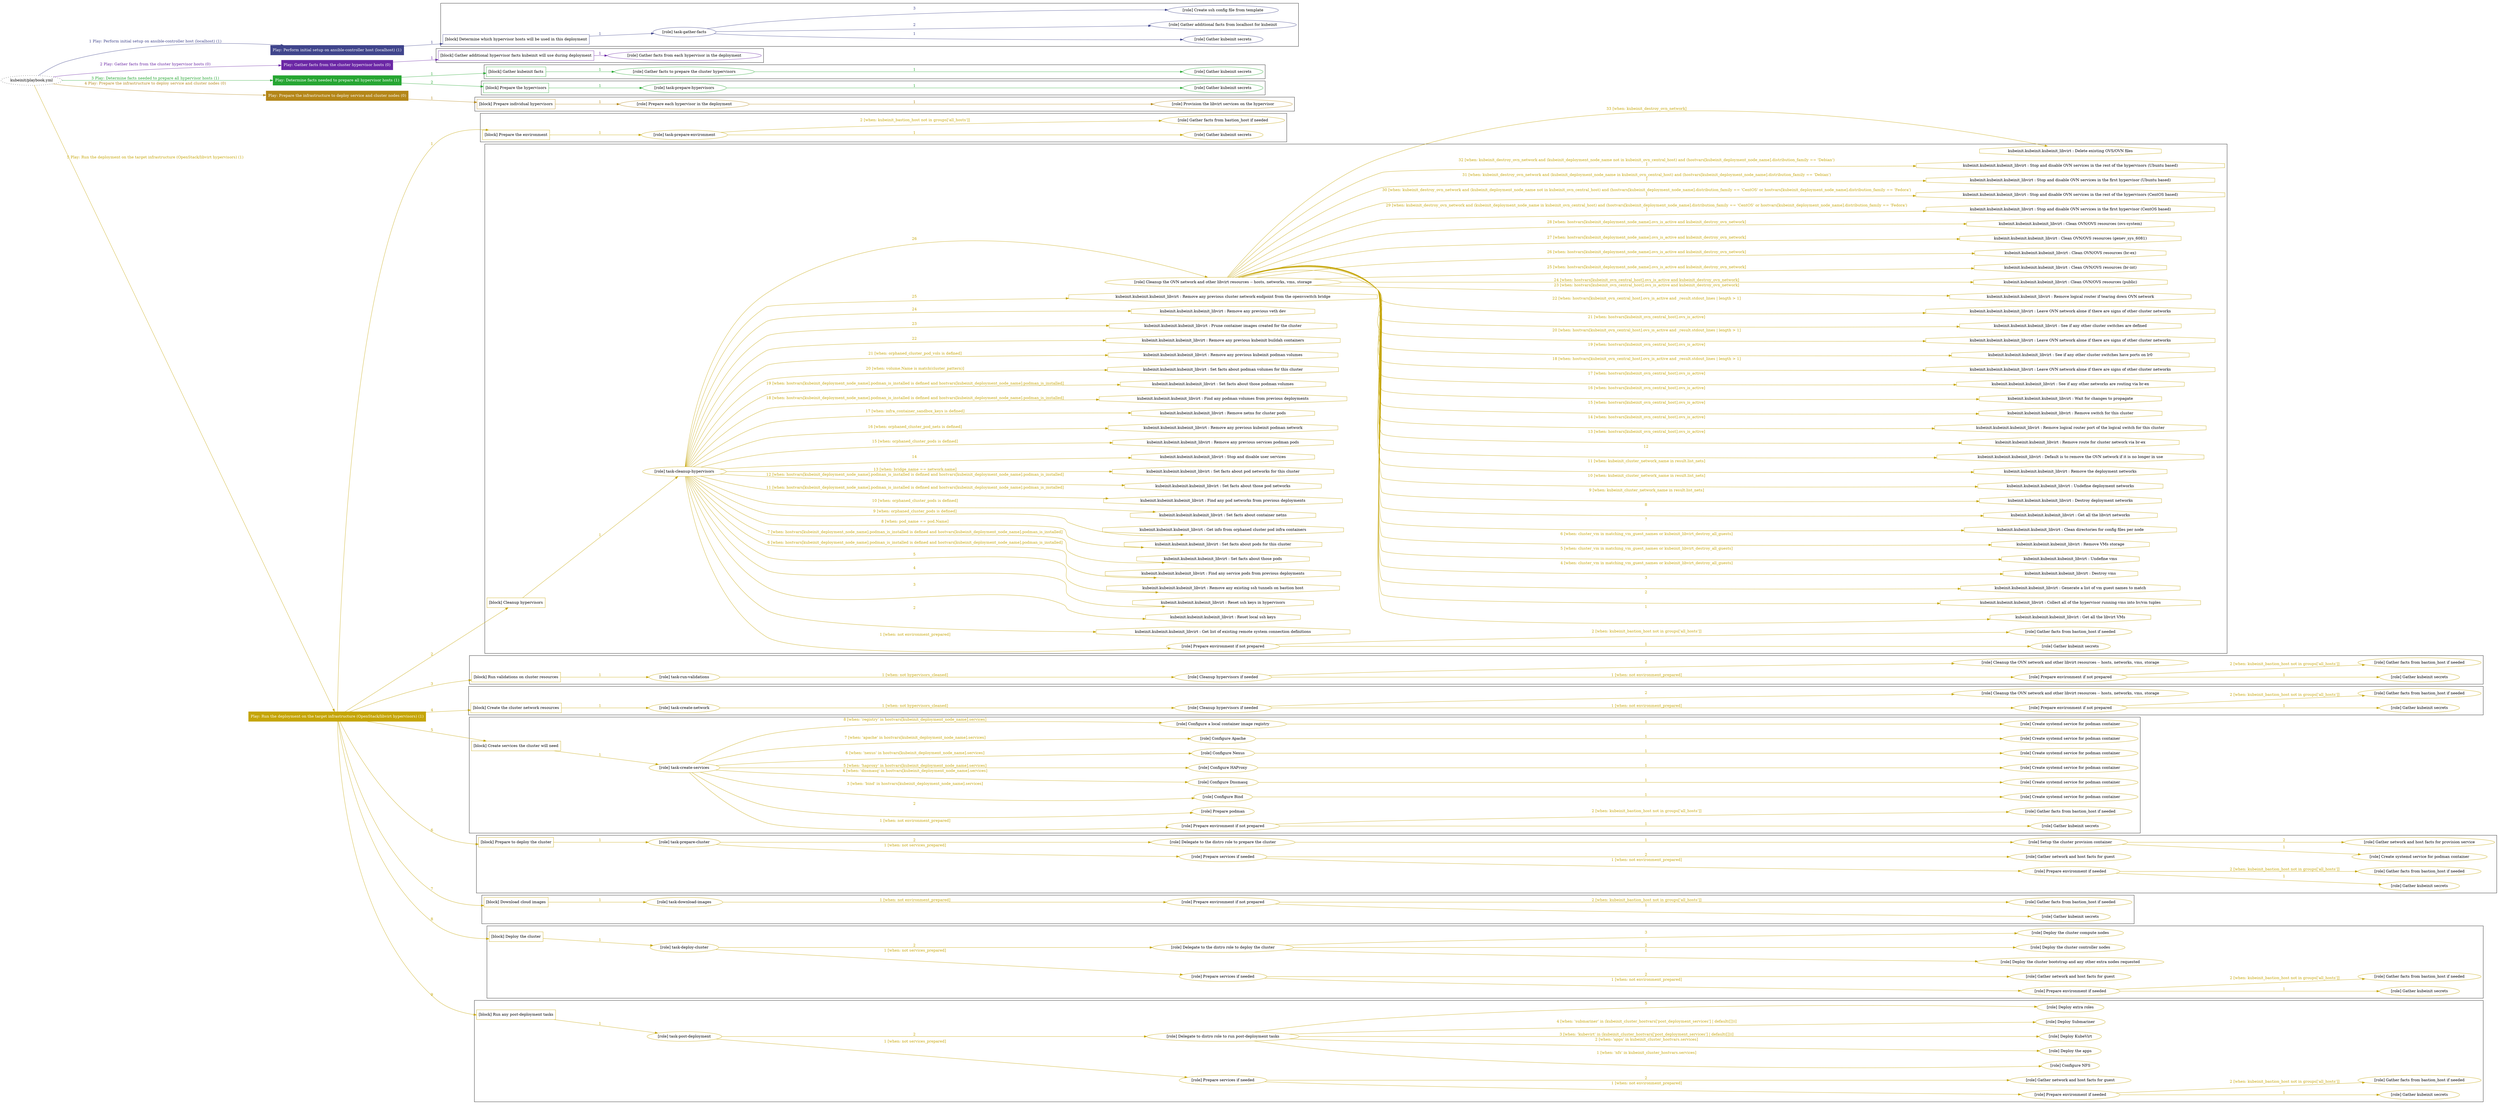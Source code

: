 digraph {
	graph [concentrate=true ordering=in rankdir=LR ratio=fill]
	edge [esep=5 sep=10]
	"kubeinit/playbook.yml" [URL="/home/runner/work/kubeinit/kubeinit/kubeinit/playbook.yml" id=playbook_79d0970a style=dotted]
	"kubeinit/playbook.yml" -> play_47b9dc12 [label="1 Play: Perform initial setup on ansible-controller host (localhost) (1)" color="#40458c" fontcolor="#40458c" id=edge_play_47b9dc12 labeltooltip="1 Play: Perform initial setup on ansible-controller host (localhost) (1)" tooltip="1 Play: Perform initial setup on ansible-controller host (localhost) (1)"]
	subgraph "Play: Perform initial setup on ansible-controller host (localhost) (1)" {
		play_47b9dc12 [label="Play: Perform initial setup on ansible-controller host (localhost) (1)" URL="/home/runner/work/kubeinit/kubeinit/kubeinit/playbook.yml" color="#40458c" fontcolor="#ffffff" id=play_47b9dc12 shape=box style=filled tooltip=localhost]
		play_47b9dc12 -> block_cb5c92c5 [label=1 color="#40458c" fontcolor="#40458c" id=edge_block_cb5c92c5 labeltooltip=1 tooltip=1]
		subgraph cluster_block_cb5c92c5 {
			block_cb5c92c5 [label="[block] Determine which hypervisor hosts will be used in this deployment" URL="/home/runner/work/kubeinit/kubeinit/kubeinit/playbook.yml" color="#40458c" id=block_cb5c92c5 labeltooltip="Determine which hypervisor hosts will be used in this deployment" shape=box tooltip="Determine which hypervisor hosts will be used in this deployment"]
			block_cb5c92c5 -> role_348e64a9 [label="1 " color="#40458c" fontcolor="#40458c" id=edge_role_348e64a9 labeltooltip="1 " tooltip="1 "]
			subgraph "task-gather-facts" {
				role_348e64a9 [label="[role] task-gather-facts" URL="/home/runner/work/kubeinit/kubeinit/kubeinit/playbook.yml" color="#40458c" id=role_348e64a9 tooltip="task-gather-facts"]
				role_348e64a9 -> role_a0e55f4c [label="1 " color="#40458c" fontcolor="#40458c" id=edge_role_a0e55f4c labeltooltip="1 " tooltip="1 "]
				subgraph "Gather kubeinit secrets" {
					role_a0e55f4c [label="[role] Gather kubeinit secrets" URL="/home/runner/.ansible/collections/ansible_collections/kubeinit/kubeinit/roles/kubeinit_prepare/tasks/build_hypervisors_group.yml" color="#40458c" id=role_a0e55f4c tooltip="Gather kubeinit secrets"]
				}
				role_348e64a9 -> role_daf01c5f [label="2 " color="#40458c" fontcolor="#40458c" id=edge_role_daf01c5f labeltooltip="2 " tooltip="2 "]
				subgraph "Gather additional facts from localhost for kubeinit" {
					role_daf01c5f [label="[role] Gather additional facts from localhost for kubeinit" URL="/home/runner/.ansible/collections/ansible_collections/kubeinit/kubeinit/roles/kubeinit_prepare/tasks/build_hypervisors_group.yml" color="#40458c" id=role_daf01c5f tooltip="Gather additional facts from localhost for kubeinit"]
				}
				role_348e64a9 -> role_03f22530 [label="3 " color="#40458c" fontcolor="#40458c" id=edge_role_03f22530 labeltooltip="3 " tooltip="3 "]
				subgraph "Create ssh config file from template" {
					role_03f22530 [label="[role] Create ssh config file from template" URL="/home/runner/.ansible/collections/ansible_collections/kubeinit/kubeinit/roles/kubeinit_prepare/tasks/build_hypervisors_group.yml" color="#40458c" id=role_03f22530 tooltip="Create ssh config file from template"]
				}
			}
		}
	}
	"kubeinit/playbook.yml" -> play_8031b5b8 [label="2 Play: Gather facts from the cluster hypervisor hosts (0)" color="#6b27a5" fontcolor="#6b27a5" id=edge_play_8031b5b8 labeltooltip="2 Play: Gather facts from the cluster hypervisor hosts (0)" tooltip="2 Play: Gather facts from the cluster hypervisor hosts (0)"]
	subgraph "Play: Gather facts from the cluster hypervisor hosts (0)" {
		play_8031b5b8 [label="Play: Gather facts from the cluster hypervisor hosts (0)" URL="/home/runner/work/kubeinit/kubeinit/kubeinit/playbook.yml" color="#6b27a5" fontcolor="#ffffff" id=play_8031b5b8 shape=box style=filled tooltip="Play: Gather facts from the cluster hypervisor hosts (0)"]
		play_8031b5b8 -> block_1da21a58 [label=1 color="#6b27a5" fontcolor="#6b27a5" id=edge_block_1da21a58 labeltooltip=1 tooltip=1]
		subgraph cluster_block_1da21a58 {
			block_1da21a58 [label="[block] Gather additional hypervisor facts kubeinit will use during deployment" URL="/home/runner/work/kubeinit/kubeinit/kubeinit/playbook.yml" color="#6b27a5" id=block_1da21a58 labeltooltip="Gather additional hypervisor facts kubeinit will use during deployment" shape=box tooltip="Gather additional hypervisor facts kubeinit will use during deployment"]
			block_1da21a58 -> role_b997f4c5 [label="1 " color="#6b27a5" fontcolor="#6b27a5" id=edge_role_b997f4c5 labeltooltip="1 " tooltip="1 "]
			subgraph "Gather facts from each hypervisor in the deployment" {
				role_b997f4c5 [label="[role] Gather facts from each hypervisor in the deployment" URL="/home/runner/work/kubeinit/kubeinit/kubeinit/playbook.yml" color="#6b27a5" id=role_b997f4c5 tooltip="Gather facts from each hypervisor in the deployment"]
			}
		}
	}
	"kubeinit/playbook.yml" -> play_c086fadf [label="3 Play: Determine facts needed to prepare all hypervisor hosts (1)" color="#26a632" fontcolor="#26a632" id=edge_play_c086fadf labeltooltip="3 Play: Determine facts needed to prepare all hypervisor hosts (1)" tooltip="3 Play: Determine facts needed to prepare all hypervisor hosts (1)"]
	subgraph "Play: Determine facts needed to prepare all hypervisor hosts (1)" {
		play_c086fadf [label="Play: Determine facts needed to prepare all hypervisor hosts (1)" URL="/home/runner/work/kubeinit/kubeinit/kubeinit/playbook.yml" color="#26a632" fontcolor="#ffffff" id=play_c086fadf shape=box style=filled tooltip=localhost]
		play_c086fadf -> block_772de17d [label=1 color="#26a632" fontcolor="#26a632" id=edge_block_772de17d labeltooltip=1 tooltip=1]
		subgraph cluster_block_772de17d {
			block_772de17d [label="[block] Gather kubeinit facts" URL="/home/runner/work/kubeinit/kubeinit/kubeinit/playbook.yml" color="#26a632" id=block_772de17d labeltooltip="Gather kubeinit facts" shape=box tooltip="Gather kubeinit facts"]
			block_772de17d -> role_cbe378e7 [label="1 " color="#26a632" fontcolor="#26a632" id=edge_role_cbe378e7 labeltooltip="1 " tooltip="1 "]
			subgraph "Gather facts to prepare the cluster hypervisors" {
				role_cbe378e7 [label="[role] Gather facts to prepare the cluster hypervisors" URL="/home/runner/work/kubeinit/kubeinit/kubeinit/playbook.yml" color="#26a632" id=role_cbe378e7 tooltip="Gather facts to prepare the cluster hypervisors"]
				role_cbe378e7 -> role_eafbcf4c [label="1 " color="#26a632" fontcolor="#26a632" id=edge_role_eafbcf4c labeltooltip="1 " tooltip="1 "]
				subgraph "Gather kubeinit secrets" {
					role_eafbcf4c [label="[role] Gather kubeinit secrets" URL="/home/runner/.ansible/collections/ansible_collections/kubeinit/kubeinit/roles/kubeinit_prepare/tasks/gather_kubeinit_facts.yml" color="#26a632" id=role_eafbcf4c tooltip="Gather kubeinit secrets"]
				}
			}
		}
		play_c086fadf -> block_89526d6d [label=2 color="#26a632" fontcolor="#26a632" id=edge_block_89526d6d labeltooltip=2 tooltip=2]
		subgraph cluster_block_89526d6d {
			block_89526d6d [label="[block] Prepare the hypervisors" URL="/home/runner/work/kubeinit/kubeinit/kubeinit/playbook.yml" color="#26a632" id=block_89526d6d labeltooltip="Prepare the hypervisors" shape=box tooltip="Prepare the hypervisors"]
			block_89526d6d -> role_70e1f80a [label="1 " color="#26a632" fontcolor="#26a632" id=edge_role_70e1f80a labeltooltip="1 " tooltip="1 "]
			subgraph "task-prepare-hypervisors" {
				role_70e1f80a [label="[role] task-prepare-hypervisors" URL="/home/runner/work/kubeinit/kubeinit/kubeinit/playbook.yml" color="#26a632" id=role_70e1f80a tooltip="task-prepare-hypervisors"]
				role_70e1f80a -> role_b9adc0b7 [label="1 " color="#26a632" fontcolor="#26a632" id=edge_role_b9adc0b7 labeltooltip="1 " tooltip="1 "]
				subgraph "Gather kubeinit secrets" {
					role_b9adc0b7 [label="[role] Gather kubeinit secrets" URL="/home/runner/.ansible/collections/ansible_collections/kubeinit/kubeinit/roles/kubeinit_prepare/tasks/gather_kubeinit_facts.yml" color="#26a632" id=role_b9adc0b7 tooltip="Gather kubeinit secrets"]
				}
			}
		}
	}
	"kubeinit/playbook.yml" -> play_7f633f10 [label="4 Play: Prepare the infrastructure to deploy service and cluster nodes (0)" color="#b48618" fontcolor="#b48618" id=edge_play_7f633f10 labeltooltip="4 Play: Prepare the infrastructure to deploy service and cluster nodes (0)" tooltip="4 Play: Prepare the infrastructure to deploy service and cluster nodes (0)"]
	subgraph "Play: Prepare the infrastructure to deploy service and cluster nodes (0)" {
		play_7f633f10 [label="Play: Prepare the infrastructure to deploy service and cluster nodes (0)" URL="/home/runner/work/kubeinit/kubeinit/kubeinit/playbook.yml" color="#b48618" fontcolor="#ffffff" id=play_7f633f10 shape=box style=filled tooltip="Play: Prepare the infrastructure to deploy service and cluster nodes (0)"]
		play_7f633f10 -> block_c8b2322d [label=1 color="#b48618" fontcolor="#b48618" id=edge_block_c8b2322d labeltooltip=1 tooltip=1]
		subgraph cluster_block_c8b2322d {
			block_c8b2322d [label="[block] Prepare individual hypervisors" URL="/home/runner/work/kubeinit/kubeinit/kubeinit/playbook.yml" color="#b48618" id=block_c8b2322d labeltooltip="Prepare individual hypervisors" shape=box tooltip="Prepare individual hypervisors"]
			block_c8b2322d -> role_f4207eb8 [label="1 " color="#b48618" fontcolor="#b48618" id=edge_role_f4207eb8 labeltooltip="1 " tooltip="1 "]
			subgraph "Prepare each hypervisor in the deployment" {
				role_f4207eb8 [label="[role] Prepare each hypervisor in the deployment" URL="/home/runner/work/kubeinit/kubeinit/kubeinit/playbook.yml" color="#b48618" id=role_f4207eb8 tooltip="Prepare each hypervisor in the deployment"]
				role_f4207eb8 -> role_432a6aa5 [label="1 " color="#b48618" fontcolor="#b48618" id=edge_role_432a6aa5 labeltooltip="1 " tooltip="1 "]
				subgraph "Provision the libvirt services on the hypervisor" {
					role_432a6aa5 [label="[role] Provision the libvirt services on the hypervisor" URL="/home/runner/.ansible/collections/ansible_collections/kubeinit/kubeinit/roles/kubeinit_prepare/tasks/prepare_hypervisor.yml" color="#b48618" id=role_432a6aa5 tooltip="Provision the libvirt services on the hypervisor"]
				}
			}
		}
	}
	"kubeinit/playbook.yml" -> play_7311acb4 [label="5 Play: Run the deployment on the target infrastructure (OpenStack/libvirt hypervisors) (1)" color="#c5a507" fontcolor="#c5a507" id=edge_play_7311acb4 labeltooltip="5 Play: Run the deployment on the target infrastructure (OpenStack/libvirt hypervisors) (1)" tooltip="5 Play: Run the deployment on the target infrastructure (OpenStack/libvirt hypervisors) (1)"]
	subgraph "Play: Run the deployment on the target infrastructure (OpenStack/libvirt hypervisors) (1)" {
		play_7311acb4 [label="Play: Run the deployment on the target infrastructure (OpenStack/libvirt hypervisors) (1)" URL="/home/runner/work/kubeinit/kubeinit/kubeinit/playbook.yml" color="#c5a507" fontcolor="#ffffff" id=play_7311acb4 shape=box style=filled tooltip=localhost]
		play_7311acb4 -> block_c863c91b [label=1 color="#c5a507" fontcolor="#c5a507" id=edge_block_c863c91b labeltooltip=1 tooltip=1]
		subgraph cluster_block_c863c91b {
			block_c863c91b [label="[block] Prepare the environment" URL="/home/runner/work/kubeinit/kubeinit/kubeinit/playbook.yml" color="#c5a507" id=block_c863c91b labeltooltip="Prepare the environment" shape=box tooltip="Prepare the environment"]
			block_c863c91b -> role_601e6efb [label="1 " color="#c5a507" fontcolor="#c5a507" id=edge_role_601e6efb labeltooltip="1 " tooltip="1 "]
			subgraph "task-prepare-environment" {
				role_601e6efb [label="[role] task-prepare-environment" URL="/home/runner/work/kubeinit/kubeinit/kubeinit/playbook.yml" color="#c5a507" id=role_601e6efb tooltip="task-prepare-environment"]
				role_601e6efb -> role_a350d937 [label="1 " color="#c5a507" fontcolor="#c5a507" id=edge_role_a350d937 labeltooltip="1 " tooltip="1 "]
				subgraph "Gather kubeinit secrets" {
					role_a350d937 [label="[role] Gather kubeinit secrets" URL="/home/runner/.ansible/collections/ansible_collections/kubeinit/kubeinit/roles/kubeinit_prepare/tasks/gather_kubeinit_facts.yml" color="#c5a507" id=role_a350d937 tooltip="Gather kubeinit secrets"]
				}
				role_601e6efb -> role_8ee3a5d1 [label="2 [when: kubeinit_bastion_host not in groups['all_hosts']]" color="#c5a507" fontcolor="#c5a507" id=edge_role_8ee3a5d1 labeltooltip="2 [when: kubeinit_bastion_host not in groups['all_hosts']]" tooltip="2 [when: kubeinit_bastion_host not in groups['all_hosts']]"]
				subgraph "Gather facts from bastion_host if needed" {
					role_8ee3a5d1 [label="[role] Gather facts from bastion_host if needed" URL="/home/runner/.ansible/collections/ansible_collections/kubeinit/kubeinit/roles/kubeinit_prepare/tasks/main.yml" color="#c5a507" id=role_8ee3a5d1 tooltip="Gather facts from bastion_host if needed"]
				}
			}
		}
		play_7311acb4 -> block_6ad9f618 [label=2 color="#c5a507" fontcolor="#c5a507" id=edge_block_6ad9f618 labeltooltip=2 tooltip=2]
		subgraph cluster_block_6ad9f618 {
			block_6ad9f618 [label="[block] Cleanup hypervisors" URL="/home/runner/work/kubeinit/kubeinit/kubeinit/playbook.yml" color="#c5a507" id=block_6ad9f618 labeltooltip="Cleanup hypervisors" shape=box tooltip="Cleanup hypervisors"]
			block_6ad9f618 -> role_4164b10b [label="1 " color="#c5a507" fontcolor="#c5a507" id=edge_role_4164b10b labeltooltip="1 " tooltip="1 "]
			subgraph "task-cleanup-hypervisors" {
				role_4164b10b [label="[role] task-cleanup-hypervisors" URL="/home/runner/work/kubeinit/kubeinit/kubeinit/playbook.yml" color="#c5a507" id=role_4164b10b tooltip="task-cleanup-hypervisors"]
				role_4164b10b -> role_8f716521 [label="1 [when: not environment_prepared]" color="#c5a507" fontcolor="#c5a507" id=edge_role_8f716521 labeltooltip="1 [when: not environment_prepared]" tooltip="1 [when: not environment_prepared]"]
				subgraph "Prepare environment if not prepared" {
					role_8f716521 [label="[role] Prepare environment if not prepared" URL="/home/runner/.ansible/collections/ansible_collections/kubeinit/kubeinit/roles/kubeinit_libvirt/tasks/cleanup_hypervisors.yml" color="#c5a507" id=role_8f716521 tooltip="Prepare environment if not prepared"]
					role_8f716521 -> role_95f6ab7c [label="1 " color="#c5a507" fontcolor="#c5a507" id=edge_role_95f6ab7c labeltooltip="1 " tooltip="1 "]
					subgraph "Gather kubeinit secrets" {
						role_95f6ab7c [label="[role] Gather kubeinit secrets" URL="/home/runner/.ansible/collections/ansible_collections/kubeinit/kubeinit/roles/kubeinit_prepare/tasks/gather_kubeinit_facts.yml" color="#c5a507" id=role_95f6ab7c tooltip="Gather kubeinit secrets"]
					}
					role_8f716521 -> role_b72be87f [label="2 [when: kubeinit_bastion_host not in groups['all_hosts']]" color="#c5a507" fontcolor="#c5a507" id=edge_role_b72be87f labeltooltip="2 [when: kubeinit_bastion_host not in groups['all_hosts']]" tooltip="2 [when: kubeinit_bastion_host not in groups['all_hosts']]"]
					subgraph "Gather facts from bastion_host if needed" {
						role_b72be87f [label="[role] Gather facts from bastion_host if needed" URL="/home/runner/.ansible/collections/ansible_collections/kubeinit/kubeinit/roles/kubeinit_prepare/tasks/main.yml" color="#c5a507" id=role_b72be87f tooltip="Gather facts from bastion_host if needed"]
					}
				}
				task_e19d84cd [label="kubeinit.kubeinit.kubeinit_libvirt : Get list of existing remote system connection definitions" URL="/home/runner/.ansible/collections/ansible_collections/kubeinit/kubeinit/roles/kubeinit_libvirt/tasks/cleanup_hypervisors.yml" color="#c5a507" id=task_e19d84cd shape=octagon tooltip="kubeinit.kubeinit.kubeinit_libvirt : Get list of existing remote system connection definitions"]
				role_4164b10b -> task_e19d84cd [label="2 " color="#c5a507" fontcolor="#c5a507" id=edge_task_e19d84cd labeltooltip="2 " tooltip="2 "]
				task_7e50b6a5 [label="kubeinit.kubeinit.kubeinit_libvirt : Reset local ssh keys" URL="/home/runner/.ansible/collections/ansible_collections/kubeinit/kubeinit/roles/kubeinit_libvirt/tasks/cleanup_hypervisors.yml" color="#c5a507" id=task_7e50b6a5 shape=octagon tooltip="kubeinit.kubeinit.kubeinit_libvirt : Reset local ssh keys"]
				role_4164b10b -> task_7e50b6a5 [label="3 " color="#c5a507" fontcolor="#c5a507" id=edge_task_7e50b6a5 labeltooltip="3 " tooltip="3 "]
				task_3e29ea96 [label="kubeinit.kubeinit.kubeinit_libvirt : Reset ssh keys in hypervisors" URL="/home/runner/.ansible/collections/ansible_collections/kubeinit/kubeinit/roles/kubeinit_libvirt/tasks/cleanup_hypervisors.yml" color="#c5a507" id=task_3e29ea96 shape=octagon tooltip="kubeinit.kubeinit.kubeinit_libvirt : Reset ssh keys in hypervisors"]
				role_4164b10b -> task_3e29ea96 [label="4 " color="#c5a507" fontcolor="#c5a507" id=edge_task_3e29ea96 labeltooltip="4 " tooltip="4 "]
				task_7f0a9fbe [label="kubeinit.kubeinit.kubeinit_libvirt : Remove any existing ssh tunnels on bastion host" URL="/home/runner/.ansible/collections/ansible_collections/kubeinit/kubeinit/roles/kubeinit_libvirt/tasks/cleanup_hypervisors.yml" color="#c5a507" id=task_7f0a9fbe shape=octagon tooltip="kubeinit.kubeinit.kubeinit_libvirt : Remove any existing ssh tunnels on bastion host"]
				role_4164b10b -> task_7f0a9fbe [label="5 " color="#c5a507" fontcolor="#c5a507" id=edge_task_7f0a9fbe labeltooltip="5 " tooltip="5 "]
				task_5ff24462 [label="kubeinit.kubeinit.kubeinit_libvirt : Find any service pods from previous deployments" URL="/home/runner/.ansible/collections/ansible_collections/kubeinit/kubeinit/roles/kubeinit_libvirt/tasks/cleanup_hypervisors.yml" color="#c5a507" id=task_5ff24462 shape=octagon tooltip="kubeinit.kubeinit.kubeinit_libvirt : Find any service pods from previous deployments"]
				role_4164b10b -> task_5ff24462 [label="6 [when: hostvars[kubeinit_deployment_node_name].podman_is_installed is defined and hostvars[kubeinit_deployment_node_name].podman_is_installed]" color="#c5a507" fontcolor="#c5a507" id=edge_task_5ff24462 labeltooltip="6 [when: hostvars[kubeinit_deployment_node_name].podman_is_installed is defined and hostvars[kubeinit_deployment_node_name].podman_is_installed]" tooltip="6 [when: hostvars[kubeinit_deployment_node_name].podman_is_installed is defined and hostvars[kubeinit_deployment_node_name].podman_is_installed]"]
				task_f2cbc1c5 [label="kubeinit.kubeinit.kubeinit_libvirt : Set facts about those pods" URL="/home/runner/.ansible/collections/ansible_collections/kubeinit/kubeinit/roles/kubeinit_libvirt/tasks/cleanup_hypervisors.yml" color="#c5a507" id=task_f2cbc1c5 shape=octagon tooltip="kubeinit.kubeinit.kubeinit_libvirt : Set facts about those pods"]
				role_4164b10b -> task_f2cbc1c5 [label="7 [when: hostvars[kubeinit_deployment_node_name].podman_is_installed is defined and hostvars[kubeinit_deployment_node_name].podman_is_installed]" color="#c5a507" fontcolor="#c5a507" id=edge_task_f2cbc1c5 labeltooltip="7 [when: hostvars[kubeinit_deployment_node_name].podman_is_installed is defined and hostvars[kubeinit_deployment_node_name].podman_is_installed]" tooltip="7 [when: hostvars[kubeinit_deployment_node_name].podman_is_installed is defined and hostvars[kubeinit_deployment_node_name].podman_is_installed]"]
				task_76c19314 [label="kubeinit.kubeinit.kubeinit_libvirt : Set facts about pods for this cluster" URL="/home/runner/.ansible/collections/ansible_collections/kubeinit/kubeinit/roles/kubeinit_libvirt/tasks/cleanup_hypervisors.yml" color="#c5a507" id=task_76c19314 shape=octagon tooltip="kubeinit.kubeinit.kubeinit_libvirt : Set facts about pods for this cluster"]
				role_4164b10b -> task_76c19314 [label="8 [when: pod_name == pod.Name]" color="#c5a507" fontcolor="#c5a507" id=edge_task_76c19314 labeltooltip="8 [when: pod_name == pod.Name]" tooltip="8 [when: pod_name == pod.Name]"]
				task_91acfdd0 [label="kubeinit.kubeinit.kubeinit_libvirt : Get info from orphaned cluster pod infra containers" URL="/home/runner/.ansible/collections/ansible_collections/kubeinit/kubeinit/roles/kubeinit_libvirt/tasks/cleanup_hypervisors.yml" color="#c5a507" id=task_91acfdd0 shape=octagon tooltip="kubeinit.kubeinit.kubeinit_libvirt : Get info from orphaned cluster pod infra containers"]
				role_4164b10b -> task_91acfdd0 [label="9 [when: orphaned_cluster_pods is defined]" color="#c5a507" fontcolor="#c5a507" id=edge_task_91acfdd0 labeltooltip="9 [when: orphaned_cluster_pods is defined]" tooltip="9 [when: orphaned_cluster_pods is defined]"]
				task_d4b2c86d [label="kubeinit.kubeinit.kubeinit_libvirt : Set facts about container netns" URL="/home/runner/.ansible/collections/ansible_collections/kubeinit/kubeinit/roles/kubeinit_libvirt/tasks/cleanup_hypervisors.yml" color="#c5a507" id=task_d4b2c86d shape=octagon tooltip="kubeinit.kubeinit.kubeinit_libvirt : Set facts about container netns"]
				role_4164b10b -> task_d4b2c86d [label="10 [when: orphaned_cluster_pods is defined]" color="#c5a507" fontcolor="#c5a507" id=edge_task_d4b2c86d labeltooltip="10 [when: orphaned_cluster_pods is defined]" tooltip="10 [when: orphaned_cluster_pods is defined]"]
				task_5e71ea57 [label="kubeinit.kubeinit.kubeinit_libvirt : Find any pod networks from previous deployments" URL="/home/runner/.ansible/collections/ansible_collections/kubeinit/kubeinit/roles/kubeinit_libvirt/tasks/cleanup_hypervisors.yml" color="#c5a507" id=task_5e71ea57 shape=octagon tooltip="kubeinit.kubeinit.kubeinit_libvirt : Find any pod networks from previous deployments"]
				role_4164b10b -> task_5e71ea57 [label="11 [when: hostvars[kubeinit_deployment_node_name].podman_is_installed is defined and hostvars[kubeinit_deployment_node_name].podman_is_installed]" color="#c5a507" fontcolor="#c5a507" id=edge_task_5e71ea57 labeltooltip="11 [when: hostvars[kubeinit_deployment_node_name].podman_is_installed is defined and hostvars[kubeinit_deployment_node_name].podman_is_installed]" tooltip="11 [when: hostvars[kubeinit_deployment_node_name].podman_is_installed is defined and hostvars[kubeinit_deployment_node_name].podman_is_installed]"]
				task_30ab6e8b [label="kubeinit.kubeinit.kubeinit_libvirt : Set facts about those pod networks" URL="/home/runner/.ansible/collections/ansible_collections/kubeinit/kubeinit/roles/kubeinit_libvirt/tasks/cleanup_hypervisors.yml" color="#c5a507" id=task_30ab6e8b shape=octagon tooltip="kubeinit.kubeinit.kubeinit_libvirt : Set facts about those pod networks"]
				role_4164b10b -> task_30ab6e8b [label="12 [when: hostvars[kubeinit_deployment_node_name].podman_is_installed is defined and hostvars[kubeinit_deployment_node_name].podman_is_installed]" color="#c5a507" fontcolor="#c5a507" id=edge_task_30ab6e8b labeltooltip="12 [when: hostvars[kubeinit_deployment_node_name].podman_is_installed is defined and hostvars[kubeinit_deployment_node_name].podman_is_installed]" tooltip="12 [when: hostvars[kubeinit_deployment_node_name].podman_is_installed is defined and hostvars[kubeinit_deployment_node_name].podman_is_installed]"]
				task_d8098416 [label="kubeinit.kubeinit.kubeinit_libvirt : Set facts about pod networks for this cluster" URL="/home/runner/.ansible/collections/ansible_collections/kubeinit/kubeinit/roles/kubeinit_libvirt/tasks/cleanup_hypervisors.yml" color="#c5a507" id=task_d8098416 shape=octagon tooltip="kubeinit.kubeinit.kubeinit_libvirt : Set facts about pod networks for this cluster"]
				role_4164b10b -> task_d8098416 [label="13 [when: bridge_name == network.name]" color="#c5a507" fontcolor="#c5a507" id=edge_task_d8098416 labeltooltip="13 [when: bridge_name == network.name]" tooltip="13 [when: bridge_name == network.name]"]
				task_9dedc821 [label="kubeinit.kubeinit.kubeinit_libvirt : Stop and disable user services" URL="/home/runner/.ansible/collections/ansible_collections/kubeinit/kubeinit/roles/kubeinit_libvirt/tasks/cleanup_hypervisors.yml" color="#c5a507" id=task_9dedc821 shape=octagon tooltip="kubeinit.kubeinit.kubeinit_libvirt : Stop and disable user services"]
				role_4164b10b -> task_9dedc821 [label="14 " color="#c5a507" fontcolor="#c5a507" id=edge_task_9dedc821 labeltooltip="14 " tooltip="14 "]
				task_cbb6baef [label="kubeinit.kubeinit.kubeinit_libvirt : Remove any previous services podman pods" URL="/home/runner/.ansible/collections/ansible_collections/kubeinit/kubeinit/roles/kubeinit_libvirt/tasks/cleanup_hypervisors.yml" color="#c5a507" id=task_cbb6baef shape=octagon tooltip="kubeinit.kubeinit.kubeinit_libvirt : Remove any previous services podman pods"]
				role_4164b10b -> task_cbb6baef [label="15 [when: orphaned_cluster_pods is defined]" color="#c5a507" fontcolor="#c5a507" id=edge_task_cbb6baef labeltooltip="15 [when: orphaned_cluster_pods is defined]" tooltip="15 [when: orphaned_cluster_pods is defined]"]
				task_8c7f87c8 [label="kubeinit.kubeinit.kubeinit_libvirt : Remove any previous kubeinit podman network" URL="/home/runner/.ansible/collections/ansible_collections/kubeinit/kubeinit/roles/kubeinit_libvirt/tasks/cleanup_hypervisors.yml" color="#c5a507" id=task_8c7f87c8 shape=octagon tooltip="kubeinit.kubeinit.kubeinit_libvirt : Remove any previous kubeinit podman network"]
				role_4164b10b -> task_8c7f87c8 [label="16 [when: orphaned_cluster_pod_nets is defined]" color="#c5a507" fontcolor="#c5a507" id=edge_task_8c7f87c8 labeltooltip="16 [when: orphaned_cluster_pod_nets is defined]" tooltip="16 [when: orphaned_cluster_pod_nets is defined]"]
				task_b585b50f [label="kubeinit.kubeinit.kubeinit_libvirt : Remove netns for cluster pods" URL="/home/runner/.ansible/collections/ansible_collections/kubeinit/kubeinit/roles/kubeinit_libvirt/tasks/cleanup_hypervisors.yml" color="#c5a507" id=task_b585b50f shape=octagon tooltip="kubeinit.kubeinit.kubeinit_libvirt : Remove netns for cluster pods"]
				role_4164b10b -> task_b585b50f [label="17 [when: infra_container_sandbox_keys is defined]" color="#c5a507" fontcolor="#c5a507" id=edge_task_b585b50f labeltooltip="17 [when: infra_container_sandbox_keys is defined]" tooltip="17 [when: infra_container_sandbox_keys is defined]"]
				task_aafc765b [label="kubeinit.kubeinit.kubeinit_libvirt : Find any podman volumes from previous deployments" URL="/home/runner/.ansible/collections/ansible_collections/kubeinit/kubeinit/roles/kubeinit_libvirt/tasks/cleanup_hypervisors.yml" color="#c5a507" id=task_aafc765b shape=octagon tooltip="kubeinit.kubeinit.kubeinit_libvirt : Find any podman volumes from previous deployments"]
				role_4164b10b -> task_aafc765b [label="18 [when: hostvars[kubeinit_deployment_node_name].podman_is_installed is defined and hostvars[kubeinit_deployment_node_name].podman_is_installed]" color="#c5a507" fontcolor="#c5a507" id=edge_task_aafc765b labeltooltip="18 [when: hostvars[kubeinit_deployment_node_name].podman_is_installed is defined and hostvars[kubeinit_deployment_node_name].podman_is_installed]" tooltip="18 [when: hostvars[kubeinit_deployment_node_name].podman_is_installed is defined and hostvars[kubeinit_deployment_node_name].podman_is_installed]"]
				task_1ef1f8b9 [label="kubeinit.kubeinit.kubeinit_libvirt : Set facts about those podman volumes" URL="/home/runner/.ansible/collections/ansible_collections/kubeinit/kubeinit/roles/kubeinit_libvirt/tasks/cleanup_hypervisors.yml" color="#c5a507" id=task_1ef1f8b9 shape=octagon tooltip="kubeinit.kubeinit.kubeinit_libvirt : Set facts about those podman volumes"]
				role_4164b10b -> task_1ef1f8b9 [label="19 [when: hostvars[kubeinit_deployment_node_name].podman_is_installed is defined and hostvars[kubeinit_deployment_node_name].podman_is_installed]" color="#c5a507" fontcolor="#c5a507" id=edge_task_1ef1f8b9 labeltooltip="19 [when: hostvars[kubeinit_deployment_node_name].podman_is_installed is defined and hostvars[kubeinit_deployment_node_name].podman_is_installed]" tooltip="19 [when: hostvars[kubeinit_deployment_node_name].podman_is_installed is defined and hostvars[kubeinit_deployment_node_name].podman_is_installed]"]
				task_8b93a29d [label="kubeinit.kubeinit.kubeinit_libvirt : Set facts about podman volumes for this cluster" URL="/home/runner/.ansible/collections/ansible_collections/kubeinit/kubeinit/roles/kubeinit_libvirt/tasks/cleanup_hypervisors.yml" color="#c5a507" id=task_8b93a29d shape=octagon tooltip="kubeinit.kubeinit.kubeinit_libvirt : Set facts about podman volumes for this cluster"]
				role_4164b10b -> task_8b93a29d [label="20 [when: volume.Name is match(cluster_pattern)]" color="#c5a507" fontcolor="#c5a507" id=edge_task_8b93a29d labeltooltip="20 [when: volume.Name is match(cluster_pattern)]" tooltip="20 [when: volume.Name is match(cluster_pattern)]"]
				task_d0f93b73 [label="kubeinit.kubeinit.kubeinit_libvirt : Remove any previous kubeinit podman volumes" URL="/home/runner/.ansible/collections/ansible_collections/kubeinit/kubeinit/roles/kubeinit_libvirt/tasks/cleanup_hypervisors.yml" color="#c5a507" id=task_d0f93b73 shape=octagon tooltip="kubeinit.kubeinit.kubeinit_libvirt : Remove any previous kubeinit podman volumes"]
				role_4164b10b -> task_d0f93b73 [label="21 [when: orphaned_cluster_pod_vols is defined]" color="#c5a507" fontcolor="#c5a507" id=edge_task_d0f93b73 labeltooltip="21 [when: orphaned_cluster_pod_vols is defined]" tooltip="21 [when: orphaned_cluster_pod_vols is defined]"]
				task_ea1b5905 [label="kubeinit.kubeinit.kubeinit_libvirt : Remove any previous kubeinit buildah containers" URL="/home/runner/.ansible/collections/ansible_collections/kubeinit/kubeinit/roles/kubeinit_libvirt/tasks/cleanup_hypervisors.yml" color="#c5a507" id=task_ea1b5905 shape=octagon tooltip="kubeinit.kubeinit.kubeinit_libvirt : Remove any previous kubeinit buildah containers"]
				role_4164b10b -> task_ea1b5905 [label="22 " color="#c5a507" fontcolor="#c5a507" id=edge_task_ea1b5905 labeltooltip="22 " tooltip="22 "]
				task_0dc18310 [label="kubeinit.kubeinit.kubeinit_libvirt : Prune container images created for the cluster" URL="/home/runner/.ansible/collections/ansible_collections/kubeinit/kubeinit/roles/kubeinit_libvirt/tasks/cleanup_hypervisors.yml" color="#c5a507" id=task_0dc18310 shape=octagon tooltip="kubeinit.kubeinit.kubeinit_libvirt : Prune container images created for the cluster"]
				role_4164b10b -> task_0dc18310 [label="23 " color="#c5a507" fontcolor="#c5a507" id=edge_task_0dc18310 labeltooltip="23 " tooltip="23 "]
				task_f1b21f86 [label="kubeinit.kubeinit.kubeinit_libvirt : Remove any previous veth dev" URL="/home/runner/.ansible/collections/ansible_collections/kubeinit/kubeinit/roles/kubeinit_libvirt/tasks/cleanup_hypervisors.yml" color="#c5a507" id=task_f1b21f86 shape=octagon tooltip="kubeinit.kubeinit.kubeinit_libvirt : Remove any previous veth dev"]
				role_4164b10b -> task_f1b21f86 [label="24 " color="#c5a507" fontcolor="#c5a507" id=edge_task_f1b21f86 labeltooltip="24 " tooltip="24 "]
				task_2e04b4df [label="kubeinit.kubeinit.kubeinit_libvirt : Remove any previous cluster network endpoint from the openvswitch bridge" URL="/home/runner/.ansible/collections/ansible_collections/kubeinit/kubeinit/roles/kubeinit_libvirt/tasks/cleanup_hypervisors.yml" color="#c5a507" id=task_2e04b4df shape=octagon tooltip="kubeinit.kubeinit.kubeinit_libvirt : Remove any previous cluster network endpoint from the openvswitch bridge"]
				role_4164b10b -> task_2e04b4df [label="25 " color="#c5a507" fontcolor="#c5a507" id=edge_task_2e04b4df labeltooltip="25 " tooltip="25 "]
				role_4164b10b -> role_7d1652db [label="26 " color="#c5a507" fontcolor="#c5a507" id=edge_role_7d1652db labeltooltip="26 " tooltip="26 "]
				subgraph "Cleanup the OVN network and other libvirt resources -- hosts, networks, vms, storage" {
					role_7d1652db [label="[role] Cleanup the OVN network and other libvirt resources -- hosts, networks, vms, storage" URL="/home/runner/.ansible/collections/ansible_collections/kubeinit/kubeinit/roles/kubeinit_libvirt/tasks/cleanup_hypervisors.yml" color="#c5a507" id=role_7d1652db tooltip="Cleanup the OVN network and other libvirt resources -- hosts, networks, vms, storage"]
					task_4c9a0af6 [label="kubeinit.kubeinit.kubeinit_libvirt : Get all the libvirt VMs" URL="/home/runner/.ansible/collections/ansible_collections/kubeinit/kubeinit/roles/kubeinit_libvirt/tasks/cleanup_libvirt.yml" color="#c5a507" id=task_4c9a0af6 shape=octagon tooltip="kubeinit.kubeinit.kubeinit_libvirt : Get all the libvirt VMs"]
					role_7d1652db -> task_4c9a0af6 [label="1 " color="#c5a507" fontcolor="#c5a507" id=edge_task_4c9a0af6 labeltooltip="1 " tooltip="1 "]
					task_8fcc84ea [label="kubeinit.kubeinit.kubeinit_libvirt : Collect all of the hypervisor running vms into hv/vm tuples" URL="/home/runner/.ansible/collections/ansible_collections/kubeinit/kubeinit/roles/kubeinit_libvirt/tasks/cleanup_libvirt.yml" color="#c5a507" id=task_8fcc84ea shape=octagon tooltip="kubeinit.kubeinit.kubeinit_libvirt : Collect all of the hypervisor running vms into hv/vm tuples"]
					role_7d1652db -> task_8fcc84ea [label="2 " color="#c5a507" fontcolor="#c5a507" id=edge_task_8fcc84ea labeltooltip="2 " tooltip="2 "]
					task_57ea060c [label="kubeinit.kubeinit.kubeinit_libvirt : Generate a list of vm guest names to match" URL="/home/runner/.ansible/collections/ansible_collections/kubeinit/kubeinit/roles/kubeinit_libvirt/tasks/cleanup_libvirt.yml" color="#c5a507" id=task_57ea060c shape=octagon tooltip="kubeinit.kubeinit.kubeinit_libvirt : Generate a list of vm guest names to match"]
					role_7d1652db -> task_57ea060c [label="3 " color="#c5a507" fontcolor="#c5a507" id=edge_task_57ea060c labeltooltip="3 " tooltip="3 "]
					task_236a4724 [label="kubeinit.kubeinit.kubeinit_libvirt : Destroy vms" URL="/home/runner/.ansible/collections/ansible_collections/kubeinit/kubeinit/roles/kubeinit_libvirt/tasks/cleanup_libvirt.yml" color="#c5a507" id=task_236a4724 shape=octagon tooltip="kubeinit.kubeinit.kubeinit_libvirt : Destroy vms"]
					role_7d1652db -> task_236a4724 [label="4 [when: cluster_vm in matching_vm_guest_names or kubeinit_libvirt_destroy_all_guests]" color="#c5a507" fontcolor="#c5a507" id=edge_task_236a4724 labeltooltip="4 [when: cluster_vm in matching_vm_guest_names or kubeinit_libvirt_destroy_all_guests]" tooltip="4 [when: cluster_vm in matching_vm_guest_names or kubeinit_libvirt_destroy_all_guests]"]
					task_0c64f0ec [label="kubeinit.kubeinit.kubeinit_libvirt : Undefine vms" URL="/home/runner/.ansible/collections/ansible_collections/kubeinit/kubeinit/roles/kubeinit_libvirt/tasks/cleanup_libvirt.yml" color="#c5a507" id=task_0c64f0ec shape=octagon tooltip="kubeinit.kubeinit.kubeinit_libvirt : Undefine vms"]
					role_7d1652db -> task_0c64f0ec [label="5 [when: cluster_vm in matching_vm_guest_names or kubeinit_libvirt_destroy_all_guests]" color="#c5a507" fontcolor="#c5a507" id=edge_task_0c64f0ec labeltooltip="5 [when: cluster_vm in matching_vm_guest_names or kubeinit_libvirt_destroy_all_guests]" tooltip="5 [when: cluster_vm in matching_vm_guest_names or kubeinit_libvirt_destroy_all_guests]"]
					task_a4d8fdee [label="kubeinit.kubeinit.kubeinit_libvirt : Remove VMs storage" URL="/home/runner/.ansible/collections/ansible_collections/kubeinit/kubeinit/roles/kubeinit_libvirt/tasks/cleanup_libvirt.yml" color="#c5a507" id=task_a4d8fdee shape=octagon tooltip="kubeinit.kubeinit.kubeinit_libvirt : Remove VMs storage"]
					role_7d1652db -> task_a4d8fdee [label="6 [when: cluster_vm in matching_vm_guest_names or kubeinit_libvirt_destroy_all_guests]" color="#c5a507" fontcolor="#c5a507" id=edge_task_a4d8fdee labeltooltip="6 [when: cluster_vm in matching_vm_guest_names or kubeinit_libvirt_destroy_all_guests]" tooltip="6 [when: cluster_vm in matching_vm_guest_names or kubeinit_libvirt_destroy_all_guests]"]
					task_84a6f168 [label="kubeinit.kubeinit.kubeinit_libvirt : Clean directories for config files per node" URL="/home/runner/.ansible/collections/ansible_collections/kubeinit/kubeinit/roles/kubeinit_libvirt/tasks/cleanup_libvirt.yml" color="#c5a507" id=task_84a6f168 shape=octagon tooltip="kubeinit.kubeinit.kubeinit_libvirt : Clean directories for config files per node"]
					role_7d1652db -> task_84a6f168 [label="7 " color="#c5a507" fontcolor="#c5a507" id=edge_task_84a6f168 labeltooltip="7 " tooltip="7 "]
					task_1939fa96 [label="kubeinit.kubeinit.kubeinit_libvirt : Get all the libvirt networks" URL="/home/runner/.ansible/collections/ansible_collections/kubeinit/kubeinit/roles/kubeinit_libvirt/tasks/cleanup_libvirt.yml" color="#c5a507" id=task_1939fa96 shape=octagon tooltip="kubeinit.kubeinit.kubeinit_libvirt : Get all the libvirt networks"]
					role_7d1652db -> task_1939fa96 [label="8 " color="#c5a507" fontcolor="#c5a507" id=edge_task_1939fa96 labeltooltip="8 " tooltip="8 "]
					task_b6735512 [label="kubeinit.kubeinit.kubeinit_libvirt : Destroy deployment networks" URL="/home/runner/.ansible/collections/ansible_collections/kubeinit/kubeinit/roles/kubeinit_libvirt/tasks/cleanup_libvirt.yml" color="#c5a507" id=task_b6735512 shape=octagon tooltip="kubeinit.kubeinit.kubeinit_libvirt : Destroy deployment networks"]
					role_7d1652db -> task_b6735512 [label="9 [when: kubeinit_cluster_network_name in result.list_nets]" color="#c5a507" fontcolor="#c5a507" id=edge_task_b6735512 labeltooltip="9 [when: kubeinit_cluster_network_name in result.list_nets]" tooltip="9 [when: kubeinit_cluster_network_name in result.list_nets]"]
					task_8ea7b9c7 [label="kubeinit.kubeinit.kubeinit_libvirt : Undefine deployment networks" URL="/home/runner/.ansible/collections/ansible_collections/kubeinit/kubeinit/roles/kubeinit_libvirt/tasks/cleanup_libvirt.yml" color="#c5a507" id=task_8ea7b9c7 shape=octagon tooltip="kubeinit.kubeinit.kubeinit_libvirt : Undefine deployment networks"]
					role_7d1652db -> task_8ea7b9c7 [label="10 [when: kubeinit_cluster_network_name in result.list_nets]" color="#c5a507" fontcolor="#c5a507" id=edge_task_8ea7b9c7 labeltooltip="10 [when: kubeinit_cluster_network_name in result.list_nets]" tooltip="10 [when: kubeinit_cluster_network_name in result.list_nets]"]
					task_9cc52d26 [label="kubeinit.kubeinit.kubeinit_libvirt : Remove the deployment networks" URL="/home/runner/.ansible/collections/ansible_collections/kubeinit/kubeinit/roles/kubeinit_libvirt/tasks/cleanup_libvirt.yml" color="#c5a507" id=task_9cc52d26 shape=octagon tooltip="kubeinit.kubeinit.kubeinit_libvirt : Remove the deployment networks"]
					role_7d1652db -> task_9cc52d26 [label="11 [when: kubeinit_cluster_network_name in result.list_nets]" color="#c5a507" fontcolor="#c5a507" id=edge_task_9cc52d26 labeltooltip="11 [when: kubeinit_cluster_network_name in result.list_nets]" tooltip="11 [when: kubeinit_cluster_network_name in result.list_nets]"]
					task_2b00d94e [label="kubeinit.kubeinit.kubeinit_libvirt : Default is to remove the OVN network if it is no longer in use" URL="/home/runner/.ansible/collections/ansible_collections/kubeinit/kubeinit/roles/kubeinit_libvirt/tasks/cleanup_libvirt.yml" color="#c5a507" id=task_2b00d94e shape=octagon tooltip="kubeinit.kubeinit.kubeinit_libvirt : Default is to remove the OVN network if it is no longer in use"]
					role_7d1652db -> task_2b00d94e [label="12 " color="#c5a507" fontcolor="#c5a507" id=edge_task_2b00d94e labeltooltip="12 " tooltip="12 "]
					task_63ff644b [label="kubeinit.kubeinit.kubeinit_libvirt : Remove route for cluster network via br-ex" URL="/home/runner/.ansible/collections/ansible_collections/kubeinit/kubeinit/roles/kubeinit_libvirt/tasks/cleanup_libvirt.yml" color="#c5a507" id=task_63ff644b shape=octagon tooltip="kubeinit.kubeinit.kubeinit_libvirt : Remove route for cluster network via br-ex"]
					role_7d1652db -> task_63ff644b [label="13 [when: hostvars[kubeinit_ovn_central_host].ovs_is_active]" color="#c5a507" fontcolor="#c5a507" id=edge_task_63ff644b labeltooltip="13 [when: hostvars[kubeinit_ovn_central_host].ovs_is_active]" tooltip="13 [when: hostvars[kubeinit_ovn_central_host].ovs_is_active]"]
					task_3e02501f [label="kubeinit.kubeinit.kubeinit_libvirt : Remove logical router port of the logical switch for this cluster" URL="/home/runner/.ansible/collections/ansible_collections/kubeinit/kubeinit/roles/kubeinit_libvirt/tasks/cleanup_libvirt.yml" color="#c5a507" id=task_3e02501f shape=octagon tooltip="kubeinit.kubeinit.kubeinit_libvirt : Remove logical router port of the logical switch for this cluster"]
					role_7d1652db -> task_3e02501f [label="14 [when: hostvars[kubeinit_ovn_central_host].ovs_is_active]" color="#c5a507" fontcolor="#c5a507" id=edge_task_3e02501f labeltooltip="14 [when: hostvars[kubeinit_ovn_central_host].ovs_is_active]" tooltip="14 [when: hostvars[kubeinit_ovn_central_host].ovs_is_active]"]
					task_6ca36573 [label="kubeinit.kubeinit.kubeinit_libvirt : Remove switch for this cluster" URL="/home/runner/.ansible/collections/ansible_collections/kubeinit/kubeinit/roles/kubeinit_libvirt/tasks/cleanup_libvirt.yml" color="#c5a507" id=task_6ca36573 shape=octagon tooltip="kubeinit.kubeinit.kubeinit_libvirt : Remove switch for this cluster"]
					role_7d1652db -> task_6ca36573 [label="15 [when: hostvars[kubeinit_ovn_central_host].ovs_is_active]" color="#c5a507" fontcolor="#c5a507" id=edge_task_6ca36573 labeltooltip="15 [when: hostvars[kubeinit_ovn_central_host].ovs_is_active]" tooltip="15 [when: hostvars[kubeinit_ovn_central_host].ovs_is_active]"]
					task_d562f07c [label="kubeinit.kubeinit.kubeinit_libvirt : Wait for changes to propagate" URL="/home/runner/.ansible/collections/ansible_collections/kubeinit/kubeinit/roles/kubeinit_libvirt/tasks/cleanup_libvirt.yml" color="#c5a507" id=task_d562f07c shape=octagon tooltip="kubeinit.kubeinit.kubeinit_libvirt : Wait for changes to propagate"]
					role_7d1652db -> task_d562f07c [label="16 [when: hostvars[kubeinit_ovn_central_host].ovs_is_active]" color="#c5a507" fontcolor="#c5a507" id=edge_task_d562f07c labeltooltip="16 [when: hostvars[kubeinit_ovn_central_host].ovs_is_active]" tooltip="16 [when: hostvars[kubeinit_ovn_central_host].ovs_is_active]"]
					task_51d36dee [label="kubeinit.kubeinit.kubeinit_libvirt : See if any other networks are routing via br-ex" URL="/home/runner/.ansible/collections/ansible_collections/kubeinit/kubeinit/roles/kubeinit_libvirt/tasks/cleanup_libvirt.yml" color="#c5a507" id=task_51d36dee shape=octagon tooltip="kubeinit.kubeinit.kubeinit_libvirt : See if any other networks are routing via br-ex"]
					role_7d1652db -> task_51d36dee [label="17 [when: hostvars[kubeinit_ovn_central_host].ovs_is_active]" color="#c5a507" fontcolor="#c5a507" id=edge_task_51d36dee labeltooltip="17 [when: hostvars[kubeinit_ovn_central_host].ovs_is_active]" tooltip="17 [when: hostvars[kubeinit_ovn_central_host].ovs_is_active]"]
					task_53468417 [label="kubeinit.kubeinit.kubeinit_libvirt : Leave OVN network alone if there are signs of other cluster networks" URL="/home/runner/.ansible/collections/ansible_collections/kubeinit/kubeinit/roles/kubeinit_libvirt/tasks/cleanup_libvirt.yml" color="#c5a507" id=task_53468417 shape=octagon tooltip="kubeinit.kubeinit.kubeinit_libvirt : Leave OVN network alone if there are signs of other cluster networks"]
					role_7d1652db -> task_53468417 [label="18 [when: hostvars[kubeinit_ovn_central_host].ovs_is_active and _result.stdout_lines | length > 1]" color="#c5a507" fontcolor="#c5a507" id=edge_task_53468417 labeltooltip="18 [when: hostvars[kubeinit_ovn_central_host].ovs_is_active and _result.stdout_lines | length > 1]" tooltip="18 [when: hostvars[kubeinit_ovn_central_host].ovs_is_active and _result.stdout_lines | length > 1]"]
					task_74f01fe4 [label="kubeinit.kubeinit.kubeinit_libvirt : See if any other cluster switches have ports on lr0" URL="/home/runner/.ansible/collections/ansible_collections/kubeinit/kubeinit/roles/kubeinit_libvirt/tasks/cleanup_libvirt.yml" color="#c5a507" id=task_74f01fe4 shape=octagon tooltip="kubeinit.kubeinit.kubeinit_libvirt : See if any other cluster switches have ports on lr0"]
					role_7d1652db -> task_74f01fe4 [label="19 [when: hostvars[kubeinit_ovn_central_host].ovs_is_active]" color="#c5a507" fontcolor="#c5a507" id=edge_task_74f01fe4 labeltooltip="19 [when: hostvars[kubeinit_ovn_central_host].ovs_is_active]" tooltip="19 [when: hostvars[kubeinit_ovn_central_host].ovs_is_active]"]
					task_490ae22b [label="kubeinit.kubeinit.kubeinit_libvirt : Leave OVN network alone if there are signs of other cluster networks" URL="/home/runner/.ansible/collections/ansible_collections/kubeinit/kubeinit/roles/kubeinit_libvirt/tasks/cleanup_libvirt.yml" color="#c5a507" id=task_490ae22b shape=octagon tooltip="kubeinit.kubeinit.kubeinit_libvirt : Leave OVN network alone if there are signs of other cluster networks"]
					role_7d1652db -> task_490ae22b [label="20 [when: hostvars[kubeinit_ovn_central_host].ovs_is_active and _result.stdout_lines | length > 1]" color="#c5a507" fontcolor="#c5a507" id=edge_task_490ae22b labeltooltip="20 [when: hostvars[kubeinit_ovn_central_host].ovs_is_active and _result.stdout_lines | length > 1]" tooltip="20 [when: hostvars[kubeinit_ovn_central_host].ovs_is_active and _result.stdout_lines | length > 1]"]
					task_bdb645ef [label="kubeinit.kubeinit.kubeinit_libvirt : See if any other cluster switches are defined" URL="/home/runner/.ansible/collections/ansible_collections/kubeinit/kubeinit/roles/kubeinit_libvirt/tasks/cleanup_libvirt.yml" color="#c5a507" id=task_bdb645ef shape=octagon tooltip="kubeinit.kubeinit.kubeinit_libvirt : See if any other cluster switches are defined"]
					role_7d1652db -> task_bdb645ef [label="21 [when: hostvars[kubeinit_ovn_central_host].ovs_is_active]" color="#c5a507" fontcolor="#c5a507" id=edge_task_bdb645ef labeltooltip="21 [when: hostvars[kubeinit_ovn_central_host].ovs_is_active]" tooltip="21 [when: hostvars[kubeinit_ovn_central_host].ovs_is_active]"]
					task_0e8db88b [label="kubeinit.kubeinit.kubeinit_libvirt : Leave OVN network alone if there are signs of other cluster networks" URL="/home/runner/.ansible/collections/ansible_collections/kubeinit/kubeinit/roles/kubeinit_libvirt/tasks/cleanup_libvirt.yml" color="#c5a507" id=task_0e8db88b shape=octagon tooltip="kubeinit.kubeinit.kubeinit_libvirt : Leave OVN network alone if there are signs of other cluster networks"]
					role_7d1652db -> task_0e8db88b [label="22 [when: hostvars[kubeinit_ovn_central_host].ovs_is_active and _result.stdout_lines | length > 1]" color="#c5a507" fontcolor="#c5a507" id=edge_task_0e8db88b labeltooltip="22 [when: hostvars[kubeinit_ovn_central_host].ovs_is_active and _result.stdout_lines | length > 1]" tooltip="22 [when: hostvars[kubeinit_ovn_central_host].ovs_is_active and _result.stdout_lines | length > 1]"]
					task_493e426e [label="kubeinit.kubeinit.kubeinit_libvirt : Remove logical router if tearing down OVN network" URL="/home/runner/.ansible/collections/ansible_collections/kubeinit/kubeinit/roles/kubeinit_libvirt/tasks/cleanup_libvirt.yml" color="#c5a507" id=task_493e426e shape=octagon tooltip="kubeinit.kubeinit.kubeinit_libvirt : Remove logical router if tearing down OVN network"]
					role_7d1652db -> task_493e426e [label="23 [when: hostvars[kubeinit_ovn_central_host].ovs_is_active and kubeinit_destroy_ovn_network]" color="#c5a507" fontcolor="#c5a507" id=edge_task_493e426e labeltooltip="23 [when: hostvars[kubeinit_ovn_central_host].ovs_is_active and kubeinit_destroy_ovn_network]" tooltip="23 [when: hostvars[kubeinit_ovn_central_host].ovs_is_active and kubeinit_destroy_ovn_network]"]
					task_d6723800 [label="kubeinit.kubeinit.kubeinit_libvirt : Clean OVN/OVS resources (public)" URL="/home/runner/.ansible/collections/ansible_collections/kubeinit/kubeinit/roles/kubeinit_libvirt/tasks/cleanup_libvirt.yml" color="#c5a507" id=task_d6723800 shape=octagon tooltip="kubeinit.kubeinit.kubeinit_libvirt : Clean OVN/OVS resources (public)"]
					role_7d1652db -> task_d6723800 [label="24 [when: hostvars[kubeinit_ovn_central_host].ovs_is_active and kubeinit_destroy_ovn_network]" color="#c5a507" fontcolor="#c5a507" id=edge_task_d6723800 labeltooltip="24 [when: hostvars[kubeinit_ovn_central_host].ovs_is_active and kubeinit_destroy_ovn_network]" tooltip="24 [when: hostvars[kubeinit_ovn_central_host].ovs_is_active and kubeinit_destroy_ovn_network]"]
					task_be0b8791 [label="kubeinit.kubeinit.kubeinit_libvirt : Clean OVN/OVS resources (br-int)" URL="/home/runner/.ansible/collections/ansible_collections/kubeinit/kubeinit/roles/kubeinit_libvirt/tasks/cleanup_libvirt.yml" color="#c5a507" id=task_be0b8791 shape=octagon tooltip="kubeinit.kubeinit.kubeinit_libvirt : Clean OVN/OVS resources (br-int)"]
					role_7d1652db -> task_be0b8791 [label="25 [when: hostvars[kubeinit_deployment_node_name].ovs_is_active and kubeinit_destroy_ovn_network]" color="#c5a507" fontcolor="#c5a507" id=edge_task_be0b8791 labeltooltip="25 [when: hostvars[kubeinit_deployment_node_name].ovs_is_active and kubeinit_destroy_ovn_network]" tooltip="25 [when: hostvars[kubeinit_deployment_node_name].ovs_is_active and kubeinit_destroy_ovn_network]"]
					task_ef1433ff [label="kubeinit.kubeinit.kubeinit_libvirt : Clean OVN/OVS resources (br-ex)" URL="/home/runner/.ansible/collections/ansible_collections/kubeinit/kubeinit/roles/kubeinit_libvirt/tasks/cleanup_libvirt.yml" color="#c5a507" id=task_ef1433ff shape=octagon tooltip="kubeinit.kubeinit.kubeinit_libvirt : Clean OVN/OVS resources (br-ex)"]
					role_7d1652db -> task_ef1433ff [label="26 [when: hostvars[kubeinit_deployment_node_name].ovs_is_active and kubeinit_destroy_ovn_network]" color="#c5a507" fontcolor="#c5a507" id=edge_task_ef1433ff labeltooltip="26 [when: hostvars[kubeinit_deployment_node_name].ovs_is_active and kubeinit_destroy_ovn_network]" tooltip="26 [when: hostvars[kubeinit_deployment_node_name].ovs_is_active and kubeinit_destroy_ovn_network]"]
					task_c13f495b [label="kubeinit.kubeinit.kubeinit_libvirt : Clean OVN/OVS resources (genev_sys_6081)" URL="/home/runner/.ansible/collections/ansible_collections/kubeinit/kubeinit/roles/kubeinit_libvirt/tasks/cleanup_libvirt.yml" color="#c5a507" id=task_c13f495b shape=octagon tooltip="kubeinit.kubeinit.kubeinit_libvirt : Clean OVN/OVS resources (genev_sys_6081)"]
					role_7d1652db -> task_c13f495b [label="27 [when: hostvars[kubeinit_deployment_node_name].ovs_is_active and kubeinit_destroy_ovn_network]" color="#c5a507" fontcolor="#c5a507" id=edge_task_c13f495b labeltooltip="27 [when: hostvars[kubeinit_deployment_node_name].ovs_is_active and kubeinit_destroy_ovn_network]" tooltip="27 [when: hostvars[kubeinit_deployment_node_name].ovs_is_active and kubeinit_destroy_ovn_network]"]
					task_f072c462 [label="kubeinit.kubeinit.kubeinit_libvirt : Clean OVN/OVS resources (ovs-system)" URL="/home/runner/.ansible/collections/ansible_collections/kubeinit/kubeinit/roles/kubeinit_libvirt/tasks/cleanup_libvirt.yml" color="#c5a507" id=task_f072c462 shape=octagon tooltip="kubeinit.kubeinit.kubeinit_libvirt : Clean OVN/OVS resources (ovs-system)"]
					role_7d1652db -> task_f072c462 [label="28 [when: hostvars[kubeinit_deployment_node_name].ovs_is_active and kubeinit_destroy_ovn_network]" color="#c5a507" fontcolor="#c5a507" id=edge_task_f072c462 labeltooltip="28 [when: hostvars[kubeinit_deployment_node_name].ovs_is_active and kubeinit_destroy_ovn_network]" tooltip="28 [when: hostvars[kubeinit_deployment_node_name].ovs_is_active and kubeinit_destroy_ovn_network]"]
					task_514ad7e7 [label="kubeinit.kubeinit.kubeinit_libvirt : Stop and disable OVN services in the first hypervisor (CentOS based)" URL="/home/runner/.ansible/collections/ansible_collections/kubeinit/kubeinit/roles/kubeinit_libvirt/tasks/cleanup_libvirt.yml" color="#c5a507" id=task_514ad7e7 shape=octagon tooltip="kubeinit.kubeinit.kubeinit_libvirt : Stop and disable OVN services in the first hypervisor (CentOS based)"]
					role_7d1652db -> task_514ad7e7 [label="29 [when: kubeinit_destroy_ovn_network and (kubeinit_deployment_node_name in kubeinit_ovn_central_host) and (hostvars[kubeinit_deployment_node_name].distribution_family == 'CentOS' or hostvars[kubeinit_deployment_node_name].distribution_family == 'Fedora')
]" color="#c5a507" fontcolor="#c5a507" id=edge_task_514ad7e7 labeltooltip="29 [when: kubeinit_destroy_ovn_network and (kubeinit_deployment_node_name in kubeinit_ovn_central_host) and (hostvars[kubeinit_deployment_node_name].distribution_family == 'CentOS' or hostvars[kubeinit_deployment_node_name].distribution_family == 'Fedora')
]" tooltip="29 [when: kubeinit_destroy_ovn_network and (kubeinit_deployment_node_name in kubeinit_ovn_central_host) and (hostvars[kubeinit_deployment_node_name].distribution_family == 'CentOS' or hostvars[kubeinit_deployment_node_name].distribution_family == 'Fedora')
]"]
					task_4c10753a [label="kubeinit.kubeinit.kubeinit_libvirt : Stop and disable OVN services in the rest of the hypervisors (CentOS based)" URL="/home/runner/.ansible/collections/ansible_collections/kubeinit/kubeinit/roles/kubeinit_libvirt/tasks/cleanup_libvirt.yml" color="#c5a507" id=task_4c10753a shape=octagon tooltip="kubeinit.kubeinit.kubeinit_libvirt : Stop and disable OVN services in the rest of the hypervisors (CentOS based)"]
					role_7d1652db -> task_4c10753a [label="30 [when: kubeinit_destroy_ovn_network and (kubeinit_deployment_node_name not in kubeinit_ovn_central_host) and (hostvars[kubeinit_deployment_node_name].distribution_family == 'CentOS' or hostvars[kubeinit_deployment_node_name].distribution_family == 'Fedora')
]" color="#c5a507" fontcolor="#c5a507" id=edge_task_4c10753a labeltooltip="30 [when: kubeinit_destroy_ovn_network and (kubeinit_deployment_node_name not in kubeinit_ovn_central_host) and (hostvars[kubeinit_deployment_node_name].distribution_family == 'CentOS' or hostvars[kubeinit_deployment_node_name].distribution_family == 'Fedora')
]" tooltip="30 [when: kubeinit_destroy_ovn_network and (kubeinit_deployment_node_name not in kubeinit_ovn_central_host) and (hostvars[kubeinit_deployment_node_name].distribution_family == 'CentOS' or hostvars[kubeinit_deployment_node_name].distribution_family == 'Fedora')
]"]
					task_9fe5aec6 [label="kubeinit.kubeinit.kubeinit_libvirt : Stop and disable OVN services in the first hypervisor (Ubuntu based)" URL="/home/runner/.ansible/collections/ansible_collections/kubeinit/kubeinit/roles/kubeinit_libvirt/tasks/cleanup_libvirt.yml" color="#c5a507" id=task_9fe5aec6 shape=octagon tooltip="kubeinit.kubeinit.kubeinit_libvirt : Stop and disable OVN services in the first hypervisor (Ubuntu based)"]
					role_7d1652db -> task_9fe5aec6 [label="31 [when: kubeinit_destroy_ovn_network and (kubeinit_deployment_node_name in kubeinit_ovn_central_host) and (hostvars[kubeinit_deployment_node_name].distribution_family == 'Debian')
]" color="#c5a507" fontcolor="#c5a507" id=edge_task_9fe5aec6 labeltooltip="31 [when: kubeinit_destroy_ovn_network and (kubeinit_deployment_node_name in kubeinit_ovn_central_host) and (hostvars[kubeinit_deployment_node_name].distribution_family == 'Debian')
]" tooltip="31 [when: kubeinit_destroy_ovn_network and (kubeinit_deployment_node_name in kubeinit_ovn_central_host) and (hostvars[kubeinit_deployment_node_name].distribution_family == 'Debian')
]"]
					task_da72f773 [label="kubeinit.kubeinit.kubeinit_libvirt : Stop and disable OVN services in the rest of the hypervisors (Ubuntu based)" URL="/home/runner/.ansible/collections/ansible_collections/kubeinit/kubeinit/roles/kubeinit_libvirt/tasks/cleanup_libvirt.yml" color="#c5a507" id=task_da72f773 shape=octagon tooltip="kubeinit.kubeinit.kubeinit_libvirt : Stop and disable OVN services in the rest of the hypervisors (Ubuntu based)"]
					role_7d1652db -> task_da72f773 [label="32 [when: kubeinit_destroy_ovn_network and (kubeinit_deployment_node_name not in kubeinit_ovn_central_host) and (hostvars[kubeinit_deployment_node_name].distribution_family == 'Debian')
]" color="#c5a507" fontcolor="#c5a507" id=edge_task_da72f773 labeltooltip="32 [when: kubeinit_destroy_ovn_network and (kubeinit_deployment_node_name not in kubeinit_ovn_central_host) and (hostvars[kubeinit_deployment_node_name].distribution_family == 'Debian')
]" tooltip="32 [when: kubeinit_destroy_ovn_network and (kubeinit_deployment_node_name not in kubeinit_ovn_central_host) and (hostvars[kubeinit_deployment_node_name].distribution_family == 'Debian')
]"]
					task_db5370b2 [label="kubeinit.kubeinit.kubeinit_libvirt : Delete existing OVS/OVN files" URL="/home/runner/.ansible/collections/ansible_collections/kubeinit/kubeinit/roles/kubeinit_libvirt/tasks/cleanup_libvirt.yml" color="#c5a507" id=task_db5370b2 shape=octagon tooltip="kubeinit.kubeinit.kubeinit_libvirt : Delete existing OVS/OVN files"]
					role_7d1652db -> task_db5370b2 [label="33 [when: kubeinit_destroy_ovn_network]" color="#c5a507" fontcolor="#c5a507" id=edge_task_db5370b2 labeltooltip="33 [when: kubeinit_destroy_ovn_network]" tooltip="33 [when: kubeinit_destroy_ovn_network]"]
				}
			}
		}
		play_7311acb4 -> block_75161ed8 [label=3 color="#c5a507" fontcolor="#c5a507" id=edge_block_75161ed8 labeltooltip=3 tooltip=3]
		subgraph cluster_block_75161ed8 {
			block_75161ed8 [label="[block] Run validations on cluster resources" URL="/home/runner/work/kubeinit/kubeinit/kubeinit/playbook.yml" color="#c5a507" id=block_75161ed8 labeltooltip="Run validations on cluster resources" shape=box tooltip="Run validations on cluster resources"]
			block_75161ed8 -> role_ec3bef34 [label="1 " color="#c5a507" fontcolor="#c5a507" id=edge_role_ec3bef34 labeltooltip="1 " tooltip="1 "]
			subgraph "task-run-validations" {
				role_ec3bef34 [label="[role] task-run-validations" URL="/home/runner/work/kubeinit/kubeinit/kubeinit/playbook.yml" color="#c5a507" id=role_ec3bef34 tooltip="task-run-validations"]
				role_ec3bef34 -> role_fce632d7 [label="1 [when: not hypervisors_cleaned]" color="#c5a507" fontcolor="#c5a507" id=edge_role_fce632d7 labeltooltip="1 [when: not hypervisors_cleaned]" tooltip="1 [when: not hypervisors_cleaned]"]
				subgraph "Cleanup hypervisors if needed" {
					role_fce632d7 [label="[role] Cleanup hypervisors if needed" URL="/home/runner/.ansible/collections/ansible_collections/kubeinit/kubeinit/roles/kubeinit_validations/tasks/main.yml" color="#c5a507" id=role_fce632d7 tooltip="Cleanup hypervisors if needed"]
					role_fce632d7 -> role_5dd0c743 [label="1 [when: not environment_prepared]" color="#c5a507" fontcolor="#c5a507" id=edge_role_5dd0c743 labeltooltip="1 [when: not environment_prepared]" tooltip="1 [when: not environment_prepared]"]
					subgraph "Prepare environment if not prepared" {
						role_5dd0c743 [label="[role] Prepare environment if not prepared" URL="/home/runner/.ansible/collections/ansible_collections/kubeinit/kubeinit/roles/kubeinit_libvirt/tasks/cleanup_hypervisors.yml" color="#c5a507" id=role_5dd0c743 tooltip="Prepare environment if not prepared"]
						role_5dd0c743 -> role_4958fdc5 [label="1 " color="#c5a507" fontcolor="#c5a507" id=edge_role_4958fdc5 labeltooltip="1 " tooltip="1 "]
						subgraph "Gather kubeinit secrets" {
							role_4958fdc5 [label="[role] Gather kubeinit secrets" URL="/home/runner/.ansible/collections/ansible_collections/kubeinit/kubeinit/roles/kubeinit_prepare/tasks/gather_kubeinit_facts.yml" color="#c5a507" id=role_4958fdc5 tooltip="Gather kubeinit secrets"]
						}
						role_5dd0c743 -> role_51d2addb [label="2 [when: kubeinit_bastion_host not in groups['all_hosts']]" color="#c5a507" fontcolor="#c5a507" id=edge_role_51d2addb labeltooltip="2 [when: kubeinit_bastion_host not in groups['all_hosts']]" tooltip="2 [when: kubeinit_bastion_host not in groups['all_hosts']]"]
						subgraph "Gather facts from bastion_host if needed" {
							role_51d2addb [label="[role] Gather facts from bastion_host if needed" URL="/home/runner/.ansible/collections/ansible_collections/kubeinit/kubeinit/roles/kubeinit_prepare/tasks/main.yml" color="#c5a507" id=role_51d2addb tooltip="Gather facts from bastion_host if needed"]
						}
					}
					role_fce632d7 -> role_4d72d006 [label="2 " color="#c5a507" fontcolor="#c5a507" id=edge_role_4d72d006 labeltooltip="2 " tooltip="2 "]
					subgraph "Cleanup the OVN network and other libvirt resources -- hosts, networks, vms, storage" {
						role_4d72d006 [label="[role] Cleanup the OVN network and other libvirt resources -- hosts, networks, vms, storage" URL="/home/runner/.ansible/collections/ansible_collections/kubeinit/kubeinit/roles/kubeinit_libvirt/tasks/cleanup_hypervisors.yml" color="#c5a507" id=role_4d72d006 tooltip="Cleanup the OVN network and other libvirt resources -- hosts, networks, vms, storage"]
					}
				}
			}
		}
		play_7311acb4 -> block_2955bf72 [label=4 color="#c5a507" fontcolor="#c5a507" id=edge_block_2955bf72 labeltooltip=4 tooltip=4]
		subgraph cluster_block_2955bf72 {
			block_2955bf72 [label="[block] Create the cluster network resources" URL="/home/runner/work/kubeinit/kubeinit/kubeinit/playbook.yml" color="#c5a507" id=block_2955bf72 labeltooltip="Create the cluster network resources" shape=box tooltip="Create the cluster network resources"]
			block_2955bf72 -> role_90ca3397 [label="1 " color="#c5a507" fontcolor="#c5a507" id=edge_role_90ca3397 labeltooltip="1 " tooltip="1 "]
			subgraph "task-create-network" {
				role_90ca3397 [label="[role] task-create-network" URL="/home/runner/work/kubeinit/kubeinit/kubeinit/playbook.yml" color="#c5a507" id=role_90ca3397 tooltip="task-create-network"]
				role_90ca3397 -> role_f301a344 [label="1 [when: not hypervisors_cleaned]" color="#c5a507" fontcolor="#c5a507" id=edge_role_f301a344 labeltooltip="1 [when: not hypervisors_cleaned]" tooltip="1 [when: not hypervisors_cleaned]"]
				subgraph "Cleanup hypervisors if needed" {
					role_f301a344 [label="[role] Cleanup hypervisors if needed" URL="/home/runner/.ansible/collections/ansible_collections/kubeinit/kubeinit/roles/kubeinit_libvirt/tasks/create_network.yml" color="#c5a507" id=role_f301a344 tooltip="Cleanup hypervisors if needed"]
					role_f301a344 -> role_44d90997 [label="1 [when: not environment_prepared]" color="#c5a507" fontcolor="#c5a507" id=edge_role_44d90997 labeltooltip="1 [when: not environment_prepared]" tooltip="1 [when: not environment_prepared]"]
					subgraph "Prepare environment if not prepared" {
						role_44d90997 [label="[role] Prepare environment if not prepared" URL="/home/runner/.ansible/collections/ansible_collections/kubeinit/kubeinit/roles/kubeinit_libvirt/tasks/cleanup_hypervisors.yml" color="#c5a507" id=role_44d90997 tooltip="Prepare environment if not prepared"]
						role_44d90997 -> role_f690875a [label="1 " color="#c5a507" fontcolor="#c5a507" id=edge_role_f690875a labeltooltip="1 " tooltip="1 "]
						subgraph "Gather kubeinit secrets" {
							role_f690875a [label="[role] Gather kubeinit secrets" URL="/home/runner/.ansible/collections/ansible_collections/kubeinit/kubeinit/roles/kubeinit_prepare/tasks/gather_kubeinit_facts.yml" color="#c5a507" id=role_f690875a tooltip="Gather kubeinit secrets"]
						}
						role_44d90997 -> role_ca80ef54 [label="2 [when: kubeinit_bastion_host not in groups['all_hosts']]" color="#c5a507" fontcolor="#c5a507" id=edge_role_ca80ef54 labeltooltip="2 [when: kubeinit_bastion_host not in groups['all_hosts']]" tooltip="2 [when: kubeinit_bastion_host not in groups['all_hosts']]"]
						subgraph "Gather facts from bastion_host if needed" {
							role_ca80ef54 [label="[role] Gather facts from bastion_host if needed" URL="/home/runner/.ansible/collections/ansible_collections/kubeinit/kubeinit/roles/kubeinit_prepare/tasks/main.yml" color="#c5a507" id=role_ca80ef54 tooltip="Gather facts from bastion_host if needed"]
						}
					}
					role_f301a344 -> role_a89bec1c [label="2 " color="#c5a507" fontcolor="#c5a507" id=edge_role_a89bec1c labeltooltip="2 " tooltip="2 "]
					subgraph "Cleanup the OVN network and other libvirt resources -- hosts, networks, vms, storage" {
						role_a89bec1c [label="[role] Cleanup the OVN network and other libvirt resources -- hosts, networks, vms, storage" URL="/home/runner/.ansible/collections/ansible_collections/kubeinit/kubeinit/roles/kubeinit_libvirt/tasks/cleanup_hypervisors.yml" color="#c5a507" id=role_a89bec1c tooltip="Cleanup the OVN network and other libvirt resources -- hosts, networks, vms, storage"]
					}
				}
			}
		}
		play_7311acb4 -> block_b304c570 [label=5 color="#c5a507" fontcolor="#c5a507" id=edge_block_b304c570 labeltooltip=5 tooltip=5]
		subgraph cluster_block_b304c570 {
			block_b304c570 [label="[block] Create services the cluster will need" URL="/home/runner/work/kubeinit/kubeinit/kubeinit/playbook.yml" color="#c5a507" id=block_b304c570 labeltooltip="Create services the cluster will need" shape=box tooltip="Create services the cluster will need"]
			block_b304c570 -> role_8b04baa1 [label="1 " color="#c5a507" fontcolor="#c5a507" id=edge_role_8b04baa1 labeltooltip="1 " tooltip="1 "]
			subgraph "task-create-services" {
				role_8b04baa1 [label="[role] task-create-services" URL="/home/runner/work/kubeinit/kubeinit/kubeinit/playbook.yml" color="#c5a507" id=role_8b04baa1 tooltip="task-create-services"]
				role_8b04baa1 -> role_cee91c0c [label="1 [when: not environment_prepared]" color="#c5a507" fontcolor="#c5a507" id=edge_role_cee91c0c labeltooltip="1 [when: not environment_prepared]" tooltip="1 [when: not environment_prepared]"]
				subgraph "Prepare environment if not prepared" {
					role_cee91c0c [label="[role] Prepare environment if not prepared" URL="/home/runner/.ansible/collections/ansible_collections/kubeinit/kubeinit/roles/kubeinit_services/tasks/main.yml" color="#c5a507" id=role_cee91c0c tooltip="Prepare environment if not prepared"]
					role_cee91c0c -> role_83a2cf6d [label="1 " color="#c5a507" fontcolor="#c5a507" id=edge_role_83a2cf6d labeltooltip="1 " tooltip="1 "]
					subgraph "Gather kubeinit secrets" {
						role_83a2cf6d [label="[role] Gather kubeinit secrets" URL="/home/runner/.ansible/collections/ansible_collections/kubeinit/kubeinit/roles/kubeinit_prepare/tasks/gather_kubeinit_facts.yml" color="#c5a507" id=role_83a2cf6d tooltip="Gather kubeinit secrets"]
					}
					role_cee91c0c -> role_24693263 [label="2 [when: kubeinit_bastion_host not in groups['all_hosts']]" color="#c5a507" fontcolor="#c5a507" id=edge_role_24693263 labeltooltip="2 [when: kubeinit_bastion_host not in groups['all_hosts']]" tooltip="2 [when: kubeinit_bastion_host not in groups['all_hosts']]"]
					subgraph "Gather facts from bastion_host if needed" {
						role_24693263 [label="[role] Gather facts from bastion_host if needed" URL="/home/runner/.ansible/collections/ansible_collections/kubeinit/kubeinit/roles/kubeinit_prepare/tasks/main.yml" color="#c5a507" id=role_24693263 tooltip="Gather facts from bastion_host if needed"]
					}
				}
				role_8b04baa1 -> role_e0a7de2d [label="2 " color="#c5a507" fontcolor="#c5a507" id=edge_role_e0a7de2d labeltooltip="2 " tooltip="2 "]
				subgraph "Prepare podman" {
					role_e0a7de2d [label="[role] Prepare podman" URL="/home/runner/.ansible/collections/ansible_collections/kubeinit/kubeinit/roles/kubeinit_services/tasks/00_create_service_pod.yml" color="#c5a507" id=role_e0a7de2d tooltip="Prepare podman"]
				}
				role_8b04baa1 -> role_4978c338 [label="3 [when: 'bind' in hostvars[kubeinit_deployment_node_name].services]" color="#c5a507" fontcolor="#c5a507" id=edge_role_4978c338 labeltooltip="3 [when: 'bind' in hostvars[kubeinit_deployment_node_name].services]" tooltip="3 [when: 'bind' in hostvars[kubeinit_deployment_node_name].services]"]
				subgraph "Configure Bind" {
					role_4978c338 [label="[role] Configure Bind" URL="/home/runner/.ansible/collections/ansible_collections/kubeinit/kubeinit/roles/kubeinit_services/tasks/start_services_containers.yml" color="#c5a507" id=role_4978c338 tooltip="Configure Bind"]
					role_4978c338 -> role_6f9337a3 [label="1 " color="#c5a507" fontcolor="#c5a507" id=edge_role_6f9337a3 labeltooltip="1 " tooltip="1 "]
					subgraph "Create systemd service for podman container" {
						role_6f9337a3 [label="[role] Create systemd service for podman container" URL="/home/runner/.ansible/collections/ansible_collections/kubeinit/kubeinit/roles/kubeinit_bind/tasks/main.yml" color="#c5a507" id=role_6f9337a3 tooltip="Create systemd service for podman container"]
					}
				}
				role_8b04baa1 -> role_ffcb4722 [label="4 [when: 'dnsmasq' in hostvars[kubeinit_deployment_node_name].services]" color="#c5a507" fontcolor="#c5a507" id=edge_role_ffcb4722 labeltooltip="4 [when: 'dnsmasq' in hostvars[kubeinit_deployment_node_name].services]" tooltip="4 [when: 'dnsmasq' in hostvars[kubeinit_deployment_node_name].services]"]
				subgraph "Configure Dnsmasq" {
					role_ffcb4722 [label="[role] Configure Dnsmasq" URL="/home/runner/.ansible/collections/ansible_collections/kubeinit/kubeinit/roles/kubeinit_services/tasks/start_services_containers.yml" color="#c5a507" id=role_ffcb4722 tooltip="Configure Dnsmasq"]
					role_ffcb4722 -> role_5fdc09f4 [label="1 " color="#c5a507" fontcolor="#c5a507" id=edge_role_5fdc09f4 labeltooltip="1 " tooltip="1 "]
					subgraph "Create systemd service for podman container" {
						role_5fdc09f4 [label="[role] Create systemd service for podman container" URL="/home/runner/.ansible/collections/ansible_collections/kubeinit/kubeinit/roles/kubeinit_dnsmasq/tasks/main.yml" color="#c5a507" id=role_5fdc09f4 tooltip="Create systemd service for podman container"]
					}
				}
				role_8b04baa1 -> role_b8c633e5 [label="5 [when: 'haproxy' in hostvars[kubeinit_deployment_node_name].services]" color="#c5a507" fontcolor="#c5a507" id=edge_role_b8c633e5 labeltooltip="5 [when: 'haproxy' in hostvars[kubeinit_deployment_node_name].services]" tooltip="5 [when: 'haproxy' in hostvars[kubeinit_deployment_node_name].services]"]
				subgraph "Configure HAProxy" {
					role_b8c633e5 [label="[role] Configure HAProxy" URL="/home/runner/.ansible/collections/ansible_collections/kubeinit/kubeinit/roles/kubeinit_services/tasks/start_services_containers.yml" color="#c5a507" id=role_b8c633e5 tooltip="Configure HAProxy"]
					role_b8c633e5 -> role_0c6b8d20 [label="1 " color="#c5a507" fontcolor="#c5a507" id=edge_role_0c6b8d20 labeltooltip="1 " tooltip="1 "]
					subgraph "Create systemd service for podman container" {
						role_0c6b8d20 [label="[role] Create systemd service for podman container" URL="/home/runner/.ansible/collections/ansible_collections/kubeinit/kubeinit/roles/kubeinit_haproxy/tasks/main.yml" color="#c5a507" id=role_0c6b8d20 tooltip="Create systemd service for podman container"]
					}
				}
				role_8b04baa1 -> role_c50a8f05 [label="6 [when: 'nexus' in hostvars[kubeinit_deployment_node_name].services]" color="#c5a507" fontcolor="#c5a507" id=edge_role_c50a8f05 labeltooltip="6 [when: 'nexus' in hostvars[kubeinit_deployment_node_name].services]" tooltip="6 [when: 'nexus' in hostvars[kubeinit_deployment_node_name].services]"]
				subgraph "Configure Nexus" {
					role_c50a8f05 [label="[role] Configure Nexus" URL="/home/runner/.ansible/collections/ansible_collections/kubeinit/kubeinit/roles/kubeinit_services/tasks/start_services_containers.yml" color="#c5a507" id=role_c50a8f05 tooltip="Configure Nexus"]
					role_c50a8f05 -> role_e9c4a812 [label="1 " color="#c5a507" fontcolor="#c5a507" id=edge_role_e9c4a812 labeltooltip="1 " tooltip="1 "]
					subgraph "Create systemd service for podman container" {
						role_e9c4a812 [label="[role] Create systemd service for podman container" URL="/home/runner/.ansible/collections/ansible_collections/kubeinit/kubeinit/roles/kubeinit_nexus/tasks/main.yml" color="#c5a507" id=role_e9c4a812 tooltip="Create systemd service for podman container"]
					}
				}
				role_8b04baa1 -> role_3494d3a1 [label="7 [when: 'apache' in hostvars[kubeinit_deployment_node_name].services]" color="#c5a507" fontcolor="#c5a507" id=edge_role_3494d3a1 labeltooltip="7 [when: 'apache' in hostvars[kubeinit_deployment_node_name].services]" tooltip="7 [when: 'apache' in hostvars[kubeinit_deployment_node_name].services]"]
				subgraph "Configure Apache" {
					role_3494d3a1 [label="[role] Configure Apache" URL="/home/runner/.ansible/collections/ansible_collections/kubeinit/kubeinit/roles/kubeinit_services/tasks/start_services_containers.yml" color="#c5a507" id=role_3494d3a1 tooltip="Configure Apache"]
					role_3494d3a1 -> role_2a555c52 [label="1 " color="#c5a507" fontcolor="#c5a507" id=edge_role_2a555c52 labeltooltip="1 " tooltip="1 "]
					subgraph "Create systemd service for podman container" {
						role_2a555c52 [label="[role] Create systemd service for podman container" URL="/home/runner/.ansible/collections/ansible_collections/kubeinit/kubeinit/roles/kubeinit_apache/tasks/main.yml" color="#c5a507" id=role_2a555c52 tooltip="Create systemd service for podman container"]
					}
				}
				role_8b04baa1 -> role_ce4ccd6b [label="8 [when: 'registry' in hostvars[kubeinit_deployment_node_name].services]" color="#c5a507" fontcolor="#c5a507" id=edge_role_ce4ccd6b labeltooltip="8 [when: 'registry' in hostvars[kubeinit_deployment_node_name].services]" tooltip="8 [when: 'registry' in hostvars[kubeinit_deployment_node_name].services]"]
				subgraph "Configure a local container image registry" {
					role_ce4ccd6b [label="[role] Configure a local container image registry" URL="/home/runner/.ansible/collections/ansible_collections/kubeinit/kubeinit/roles/kubeinit_services/tasks/start_services_containers.yml" color="#c5a507" id=role_ce4ccd6b tooltip="Configure a local container image registry"]
					role_ce4ccd6b -> role_23b53005 [label="1 " color="#c5a507" fontcolor="#c5a507" id=edge_role_23b53005 labeltooltip="1 " tooltip="1 "]
					subgraph "Create systemd service for podman container" {
						role_23b53005 [label="[role] Create systemd service for podman container" URL="/home/runner/.ansible/collections/ansible_collections/kubeinit/kubeinit/roles/kubeinit_registry/tasks/main.yml" color="#c5a507" id=role_23b53005 tooltip="Create systemd service for podman container"]
					}
				}
			}
		}
		play_7311acb4 -> block_b30dc479 [label=6 color="#c5a507" fontcolor="#c5a507" id=edge_block_b30dc479 labeltooltip=6 tooltip=6]
		subgraph cluster_block_b30dc479 {
			block_b30dc479 [label="[block] Prepare to deploy the cluster" URL="/home/runner/work/kubeinit/kubeinit/kubeinit/playbook.yml" color="#c5a507" id=block_b30dc479 labeltooltip="Prepare to deploy the cluster" shape=box tooltip="Prepare to deploy the cluster"]
			block_b30dc479 -> role_e9f37f42 [label="1 " color="#c5a507" fontcolor="#c5a507" id=edge_role_e9f37f42 labeltooltip="1 " tooltip="1 "]
			subgraph "task-prepare-cluster" {
				role_e9f37f42 [label="[role] task-prepare-cluster" URL="/home/runner/work/kubeinit/kubeinit/kubeinit/playbook.yml" color="#c5a507" id=role_e9f37f42 tooltip="task-prepare-cluster"]
				role_e9f37f42 -> role_5ddd4177 [label="1 [when: not services_prepared]" color="#c5a507" fontcolor="#c5a507" id=edge_role_5ddd4177 labeltooltip="1 [when: not services_prepared]" tooltip="1 [when: not services_prepared]"]
				subgraph "Prepare services if needed" {
					role_5ddd4177 [label="[role] Prepare services if needed" URL="/home/runner/.ansible/collections/ansible_collections/kubeinit/kubeinit/roles/kubeinit_prepare/tasks/prepare_cluster.yml" color="#c5a507" id=role_5ddd4177 tooltip="Prepare services if needed"]
					role_5ddd4177 -> role_d81877a8 [label="1 [when: not environment_prepared]" color="#c5a507" fontcolor="#c5a507" id=edge_role_d81877a8 labeltooltip="1 [when: not environment_prepared]" tooltip="1 [when: not environment_prepared]"]
					subgraph "Prepare environment if needed" {
						role_d81877a8 [label="[role] Prepare environment if needed" URL="/home/runner/.ansible/collections/ansible_collections/kubeinit/kubeinit/roles/kubeinit_services/tasks/prepare_services.yml" color="#c5a507" id=role_d81877a8 tooltip="Prepare environment if needed"]
						role_d81877a8 -> role_dbe25e3a [label="1 " color="#c5a507" fontcolor="#c5a507" id=edge_role_dbe25e3a labeltooltip="1 " tooltip="1 "]
						subgraph "Gather kubeinit secrets" {
							role_dbe25e3a [label="[role] Gather kubeinit secrets" URL="/home/runner/.ansible/collections/ansible_collections/kubeinit/kubeinit/roles/kubeinit_prepare/tasks/gather_kubeinit_facts.yml" color="#c5a507" id=role_dbe25e3a tooltip="Gather kubeinit secrets"]
						}
						role_d81877a8 -> role_b6a1a47d [label="2 [when: kubeinit_bastion_host not in groups['all_hosts']]" color="#c5a507" fontcolor="#c5a507" id=edge_role_b6a1a47d labeltooltip="2 [when: kubeinit_bastion_host not in groups['all_hosts']]" tooltip="2 [when: kubeinit_bastion_host not in groups['all_hosts']]"]
						subgraph "Gather facts from bastion_host if needed" {
							role_b6a1a47d [label="[role] Gather facts from bastion_host if needed" URL="/home/runner/.ansible/collections/ansible_collections/kubeinit/kubeinit/roles/kubeinit_prepare/tasks/main.yml" color="#c5a507" id=role_b6a1a47d tooltip="Gather facts from bastion_host if needed"]
						}
					}
					role_5ddd4177 -> role_b5ea93f2 [label="2 " color="#c5a507" fontcolor="#c5a507" id=edge_role_b5ea93f2 labeltooltip="2 " tooltip="2 "]
					subgraph "Gather network and host facts for guest" {
						role_b5ea93f2 [label="[role] Gather network and host facts for guest" URL="/home/runner/.ansible/collections/ansible_collections/kubeinit/kubeinit/roles/kubeinit_services/tasks/prepare_services.yml" color="#c5a507" id=role_b5ea93f2 tooltip="Gather network and host facts for guest"]
					}
				}
				role_e9f37f42 -> role_08f43ed6 [label="2 " color="#c5a507" fontcolor="#c5a507" id=edge_role_08f43ed6 labeltooltip="2 " tooltip="2 "]
				subgraph "Delegate to the distro role to prepare the cluster" {
					role_08f43ed6 [label="[role] Delegate to the distro role to prepare the cluster" URL="/home/runner/.ansible/collections/ansible_collections/kubeinit/kubeinit/roles/kubeinit_prepare/tasks/prepare_cluster.yml" color="#c5a507" id=role_08f43ed6 tooltip="Delegate to the distro role to prepare the cluster"]
					role_08f43ed6 -> role_5be9ef4f [label="1 " color="#c5a507" fontcolor="#c5a507" id=edge_role_5be9ef4f labeltooltip="1 " tooltip="1 "]
					subgraph "Setup the cluster provision container" {
						role_5be9ef4f [label="[role] Setup the cluster provision container" URL="/home/runner/.ansible/collections/ansible_collections/kubeinit/kubeinit/roles/kubeinit_openshift/tasks/prepare_cluster.yml" color="#c5a507" id=role_5be9ef4f tooltip="Setup the cluster provision container"]
						role_5be9ef4f -> role_b57c9c69 [label="1 " color="#c5a507" fontcolor="#c5a507" id=edge_role_b57c9c69 labeltooltip="1 " tooltip="1 "]
						subgraph "Create systemd service for podman container" {
							role_b57c9c69 [label="[role] Create systemd service for podman container" URL="/home/runner/.ansible/collections/ansible_collections/kubeinit/kubeinit/roles/kubeinit_services/tasks/create_provision_container.yml" color="#c5a507" id=role_b57c9c69 tooltip="Create systemd service for podman container"]
						}
						role_5be9ef4f -> role_cb6a9cd4 [label="2 " color="#c5a507" fontcolor="#c5a507" id=edge_role_cb6a9cd4 labeltooltip="2 " tooltip="2 "]
						subgraph "Gather network and host facts for provision service" {
							role_cb6a9cd4 [label="[role] Gather network and host facts for provision service" URL="/home/runner/.ansible/collections/ansible_collections/kubeinit/kubeinit/roles/kubeinit_services/tasks/create_provision_container.yml" color="#c5a507" id=role_cb6a9cd4 tooltip="Gather network and host facts for provision service"]
						}
					}
				}
			}
		}
		play_7311acb4 -> block_b4f85b44 [label=7 color="#c5a507" fontcolor="#c5a507" id=edge_block_b4f85b44 labeltooltip=7 tooltip=7]
		subgraph cluster_block_b4f85b44 {
			block_b4f85b44 [label="[block] Download cloud images" URL="/home/runner/work/kubeinit/kubeinit/kubeinit/playbook.yml" color="#c5a507" id=block_b4f85b44 labeltooltip="Download cloud images" shape=box tooltip="Download cloud images"]
			block_b4f85b44 -> role_65d2d66c [label="1 " color="#c5a507" fontcolor="#c5a507" id=edge_role_65d2d66c labeltooltip="1 " tooltip="1 "]
			subgraph "task-download-images" {
				role_65d2d66c [label="[role] task-download-images" URL="/home/runner/work/kubeinit/kubeinit/kubeinit/playbook.yml" color="#c5a507" id=role_65d2d66c tooltip="task-download-images"]
				role_65d2d66c -> role_30db9533 [label="1 [when: not environment_prepared]" color="#c5a507" fontcolor="#c5a507" id=edge_role_30db9533 labeltooltip="1 [when: not environment_prepared]" tooltip="1 [when: not environment_prepared]"]
				subgraph "Prepare environment if not prepared" {
					role_30db9533 [label="[role] Prepare environment if not prepared" URL="/home/runner/.ansible/collections/ansible_collections/kubeinit/kubeinit/roles/kubeinit_libvirt/tasks/download_cloud_images.yml" color="#c5a507" id=role_30db9533 tooltip="Prepare environment if not prepared"]
					role_30db9533 -> role_9fd0a380 [label="1 " color="#c5a507" fontcolor="#c5a507" id=edge_role_9fd0a380 labeltooltip="1 " tooltip="1 "]
					subgraph "Gather kubeinit secrets" {
						role_9fd0a380 [label="[role] Gather kubeinit secrets" URL="/home/runner/.ansible/collections/ansible_collections/kubeinit/kubeinit/roles/kubeinit_prepare/tasks/gather_kubeinit_facts.yml" color="#c5a507" id=role_9fd0a380 tooltip="Gather kubeinit secrets"]
					}
					role_30db9533 -> role_fbccc50b [label="2 [when: kubeinit_bastion_host not in groups['all_hosts']]" color="#c5a507" fontcolor="#c5a507" id=edge_role_fbccc50b labeltooltip="2 [when: kubeinit_bastion_host not in groups['all_hosts']]" tooltip="2 [when: kubeinit_bastion_host not in groups['all_hosts']]"]
					subgraph "Gather facts from bastion_host if needed" {
						role_fbccc50b [label="[role] Gather facts from bastion_host if needed" URL="/home/runner/.ansible/collections/ansible_collections/kubeinit/kubeinit/roles/kubeinit_prepare/tasks/main.yml" color="#c5a507" id=role_fbccc50b tooltip="Gather facts from bastion_host if needed"]
					}
				}
			}
		}
		play_7311acb4 -> block_81db7b03 [label=8 color="#c5a507" fontcolor="#c5a507" id=edge_block_81db7b03 labeltooltip=8 tooltip=8]
		subgraph cluster_block_81db7b03 {
			block_81db7b03 [label="[block] Deploy the cluster" URL="/home/runner/work/kubeinit/kubeinit/kubeinit/playbook.yml" color="#c5a507" id=block_81db7b03 labeltooltip="Deploy the cluster" shape=box tooltip="Deploy the cluster"]
			block_81db7b03 -> role_a0cb247e [label="1 " color="#c5a507" fontcolor="#c5a507" id=edge_role_a0cb247e labeltooltip="1 " tooltip="1 "]
			subgraph "task-deploy-cluster" {
				role_a0cb247e [label="[role] task-deploy-cluster" URL="/home/runner/work/kubeinit/kubeinit/kubeinit/playbook.yml" color="#c5a507" id=role_a0cb247e tooltip="task-deploy-cluster"]
				role_a0cb247e -> role_0fb46513 [label="1 [when: not services_prepared]" color="#c5a507" fontcolor="#c5a507" id=edge_role_0fb46513 labeltooltip="1 [when: not services_prepared]" tooltip="1 [when: not services_prepared]"]
				subgraph "Prepare services if needed" {
					role_0fb46513 [label="[role] Prepare services if needed" URL="/home/runner/.ansible/collections/ansible_collections/kubeinit/kubeinit/roles/kubeinit_prepare/tasks/deploy_cluster.yml" color="#c5a507" id=role_0fb46513 tooltip="Prepare services if needed"]
					role_0fb46513 -> role_4cd0983c [label="1 [when: not environment_prepared]" color="#c5a507" fontcolor="#c5a507" id=edge_role_4cd0983c labeltooltip="1 [when: not environment_prepared]" tooltip="1 [when: not environment_prepared]"]
					subgraph "Prepare environment if needed" {
						role_4cd0983c [label="[role] Prepare environment if needed" URL="/home/runner/.ansible/collections/ansible_collections/kubeinit/kubeinit/roles/kubeinit_services/tasks/prepare_services.yml" color="#c5a507" id=role_4cd0983c tooltip="Prepare environment if needed"]
						role_4cd0983c -> role_a7b1a309 [label="1 " color="#c5a507" fontcolor="#c5a507" id=edge_role_a7b1a309 labeltooltip="1 " tooltip="1 "]
						subgraph "Gather kubeinit secrets" {
							role_a7b1a309 [label="[role] Gather kubeinit secrets" URL="/home/runner/.ansible/collections/ansible_collections/kubeinit/kubeinit/roles/kubeinit_prepare/tasks/gather_kubeinit_facts.yml" color="#c5a507" id=role_a7b1a309 tooltip="Gather kubeinit secrets"]
						}
						role_4cd0983c -> role_e5c4e414 [label="2 [when: kubeinit_bastion_host not in groups['all_hosts']]" color="#c5a507" fontcolor="#c5a507" id=edge_role_e5c4e414 labeltooltip="2 [when: kubeinit_bastion_host not in groups['all_hosts']]" tooltip="2 [when: kubeinit_bastion_host not in groups['all_hosts']]"]
						subgraph "Gather facts from bastion_host if needed" {
							role_e5c4e414 [label="[role] Gather facts from bastion_host if needed" URL="/home/runner/.ansible/collections/ansible_collections/kubeinit/kubeinit/roles/kubeinit_prepare/tasks/main.yml" color="#c5a507" id=role_e5c4e414 tooltip="Gather facts from bastion_host if needed"]
						}
					}
					role_0fb46513 -> role_8df2d4fb [label="2 " color="#c5a507" fontcolor="#c5a507" id=edge_role_8df2d4fb labeltooltip="2 " tooltip="2 "]
					subgraph "Gather network and host facts for guest" {
						role_8df2d4fb [label="[role] Gather network and host facts for guest" URL="/home/runner/.ansible/collections/ansible_collections/kubeinit/kubeinit/roles/kubeinit_services/tasks/prepare_services.yml" color="#c5a507" id=role_8df2d4fb tooltip="Gather network and host facts for guest"]
					}
				}
				role_a0cb247e -> role_93d6583f [label="2 " color="#c5a507" fontcolor="#c5a507" id=edge_role_93d6583f labeltooltip="2 " tooltip="2 "]
				subgraph "Delegate to the distro role to deploy the cluster" {
					role_93d6583f [label="[role] Delegate to the distro role to deploy the cluster" URL="/home/runner/.ansible/collections/ansible_collections/kubeinit/kubeinit/roles/kubeinit_prepare/tasks/deploy_cluster.yml" color="#c5a507" id=role_93d6583f tooltip="Delegate to the distro role to deploy the cluster"]
					role_93d6583f -> role_bc766967 [label="1 " color="#c5a507" fontcolor="#c5a507" id=edge_role_bc766967 labeltooltip="1 " tooltip="1 "]
					subgraph "Deploy the cluster bootstrap and any other extra nodes requested" {
						role_bc766967 [label="[role] Deploy the cluster bootstrap and any other extra nodes requested" URL="/home/runner/.ansible/collections/ansible_collections/kubeinit/kubeinit/roles/kubeinit_openshift/tasks/main.yml" color="#c5a507" id=role_bc766967 tooltip="Deploy the cluster bootstrap and any other extra nodes requested"]
					}
					role_93d6583f -> role_2ab1fa20 [label="2 " color="#c5a507" fontcolor="#c5a507" id=edge_role_2ab1fa20 labeltooltip="2 " tooltip="2 "]
					subgraph "Deploy the cluster controller nodes" {
						role_2ab1fa20 [label="[role] Deploy the cluster controller nodes" URL="/home/runner/.ansible/collections/ansible_collections/kubeinit/kubeinit/roles/kubeinit_openshift/tasks/main.yml" color="#c5a507" id=role_2ab1fa20 tooltip="Deploy the cluster controller nodes"]
					}
					role_93d6583f -> role_c178464d [label="3 " color="#c5a507" fontcolor="#c5a507" id=edge_role_c178464d labeltooltip="3 " tooltip="3 "]
					subgraph "Deploy the cluster compute nodes" {
						role_c178464d [label="[role] Deploy the cluster compute nodes" URL="/home/runner/.ansible/collections/ansible_collections/kubeinit/kubeinit/roles/kubeinit_openshift/tasks/main.yml" color="#c5a507" id=role_c178464d tooltip="Deploy the cluster compute nodes"]
					}
				}
			}
		}
		play_7311acb4 -> block_2a7612ee [label=9 color="#c5a507" fontcolor="#c5a507" id=edge_block_2a7612ee labeltooltip=9 tooltip=9]
		subgraph cluster_block_2a7612ee {
			block_2a7612ee [label="[block] Run any post-deployment tasks" URL="/home/runner/work/kubeinit/kubeinit/kubeinit/playbook.yml" color="#c5a507" id=block_2a7612ee labeltooltip="Run any post-deployment tasks" shape=box tooltip="Run any post-deployment tasks"]
			block_2a7612ee -> role_7bda95e4 [label="1 " color="#c5a507" fontcolor="#c5a507" id=edge_role_7bda95e4 labeltooltip="1 " tooltip="1 "]
			subgraph "task-post-deployment" {
				role_7bda95e4 [label="[role] task-post-deployment" URL="/home/runner/work/kubeinit/kubeinit/kubeinit/playbook.yml" color="#c5a507" id=role_7bda95e4 tooltip="task-post-deployment"]
				role_7bda95e4 -> role_c9ddabaf [label="1 [when: not services_prepared]" color="#c5a507" fontcolor="#c5a507" id=edge_role_c9ddabaf labeltooltip="1 [when: not services_prepared]" tooltip="1 [when: not services_prepared]"]
				subgraph "Prepare services if needed" {
					role_c9ddabaf [label="[role] Prepare services if needed" URL="/home/runner/.ansible/collections/ansible_collections/kubeinit/kubeinit/roles/kubeinit_prepare/tasks/post_deployment.yml" color="#c5a507" id=role_c9ddabaf tooltip="Prepare services if needed"]
					role_c9ddabaf -> role_46ffce4e [label="1 [when: not environment_prepared]" color="#c5a507" fontcolor="#c5a507" id=edge_role_46ffce4e labeltooltip="1 [when: not environment_prepared]" tooltip="1 [when: not environment_prepared]"]
					subgraph "Prepare environment if needed" {
						role_46ffce4e [label="[role] Prepare environment if needed" URL="/home/runner/.ansible/collections/ansible_collections/kubeinit/kubeinit/roles/kubeinit_services/tasks/prepare_services.yml" color="#c5a507" id=role_46ffce4e tooltip="Prepare environment if needed"]
						role_46ffce4e -> role_10ca9e0b [label="1 " color="#c5a507" fontcolor="#c5a507" id=edge_role_10ca9e0b labeltooltip="1 " tooltip="1 "]
						subgraph "Gather kubeinit secrets" {
							role_10ca9e0b [label="[role] Gather kubeinit secrets" URL="/home/runner/.ansible/collections/ansible_collections/kubeinit/kubeinit/roles/kubeinit_prepare/tasks/gather_kubeinit_facts.yml" color="#c5a507" id=role_10ca9e0b tooltip="Gather kubeinit secrets"]
						}
						role_46ffce4e -> role_95cff8f3 [label="2 [when: kubeinit_bastion_host not in groups['all_hosts']]" color="#c5a507" fontcolor="#c5a507" id=edge_role_95cff8f3 labeltooltip="2 [when: kubeinit_bastion_host not in groups['all_hosts']]" tooltip="2 [when: kubeinit_bastion_host not in groups['all_hosts']]"]
						subgraph "Gather facts from bastion_host if needed" {
							role_95cff8f3 [label="[role] Gather facts from bastion_host if needed" URL="/home/runner/.ansible/collections/ansible_collections/kubeinit/kubeinit/roles/kubeinit_prepare/tasks/main.yml" color="#c5a507" id=role_95cff8f3 tooltip="Gather facts from bastion_host if needed"]
						}
					}
					role_c9ddabaf -> role_7912992b [label="2 " color="#c5a507" fontcolor="#c5a507" id=edge_role_7912992b labeltooltip="2 " tooltip="2 "]
					subgraph "Gather network and host facts for guest" {
						role_7912992b [label="[role] Gather network and host facts for guest" URL="/home/runner/.ansible/collections/ansible_collections/kubeinit/kubeinit/roles/kubeinit_services/tasks/prepare_services.yml" color="#c5a507" id=role_7912992b tooltip="Gather network and host facts for guest"]
					}
				}
				role_7bda95e4 -> role_0aa82f70 [label="2 " color="#c5a507" fontcolor="#c5a507" id=edge_role_0aa82f70 labeltooltip="2 " tooltip="2 "]
				subgraph "Delegate to distro role to run post-deployment tasks" {
					role_0aa82f70 [label="[role] Delegate to distro role to run post-deployment tasks" URL="/home/runner/.ansible/collections/ansible_collections/kubeinit/kubeinit/roles/kubeinit_prepare/tasks/post_deployment.yml" color="#c5a507" id=role_0aa82f70 tooltip="Delegate to distro role to run post-deployment tasks"]
					role_0aa82f70 -> role_d460818f [label="1 [when: 'nfs' in kubeinit_cluster_hostvars.services]" color="#c5a507" fontcolor="#c5a507" id=edge_role_d460818f labeltooltip="1 [when: 'nfs' in kubeinit_cluster_hostvars.services]" tooltip="1 [when: 'nfs' in kubeinit_cluster_hostvars.services]"]
					subgraph "Configure NFS" {
						role_d460818f [label="[role] Configure NFS" URL="/home/runner/.ansible/collections/ansible_collections/kubeinit/kubeinit/roles/kubeinit_openshift/tasks/post_deployment_tasks.yml" color="#c5a507" id=role_d460818f tooltip="Configure NFS"]
					}
					role_0aa82f70 -> role_f7bd731e [label="2 [when: 'apps' in kubeinit_cluster_hostvars.services]" color="#c5a507" fontcolor="#c5a507" id=edge_role_f7bd731e labeltooltip="2 [when: 'apps' in kubeinit_cluster_hostvars.services]" tooltip="2 [when: 'apps' in kubeinit_cluster_hostvars.services]"]
					subgraph "Deploy the apps" {
						role_f7bd731e [label="[role] Deploy the apps" URL="/home/runner/.ansible/collections/ansible_collections/kubeinit/kubeinit/roles/kubeinit_openshift/tasks/post_deployment_tasks.yml" color="#c5a507" id=role_f7bd731e tooltip="Deploy the apps"]
					}
					role_0aa82f70 -> role_bed826b3 [label="3 [when: 'kubevirt' in (kubeinit_cluster_hostvars['post_deployment_services'] | default([]))]" color="#c5a507" fontcolor="#c5a507" id=edge_role_bed826b3 labeltooltip="3 [when: 'kubevirt' in (kubeinit_cluster_hostvars['post_deployment_services'] | default([]))]" tooltip="3 [when: 'kubevirt' in (kubeinit_cluster_hostvars['post_deployment_services'] | default([]))]"]
					subgraph "Deploy KubeVirt" {
						role_bed826b3 [label="[role] Deploy KubeVirt" URL="/home/runner/.ansible/collections/ansible_collections/kubeinit/kubeinit/roles/kubeinit_openshift/tasks/post_deployment_tasks.yml" color="#c5a507" id=role_bed826b3 tooltip="Deploy KubeVirt"]
					}
					role_0aa82f70 -> role_e1fd2312 [label="4 [when: 'submariner' in (kubeinit_cluster_hostvars['post_deployment_services'] | default([]))]" color="#c5a507" fontcolor="#c5a507" id=edge_role_e1fd2312 labeltooltip="4 [when: 'submariner' in (kubeinit_cluster_hostvars['post_deployment_services'] | default([]))]" tooltip="4 [when: 'submariner' in (kubeinit_cluster_hostvars['post_deployment_services'] | default([]))]"]
					subgraph "Deploy Submariner" {
						role_e1fd2312 [label="[role] Deploy Submariner" URL="/home/runner/.ansible/collections/ansible_collections/kubeinit/kubeinit/roles/kubeinit_openshift/tasks/post_deployment_tasks.yml" color="#c5a507" id=role_e1fd2312 tooltip="Deploy Submariner"]
					}
					role_0aa82f70 -> role_f5f0e1a9 [label="5 " color="#c5a507" fontcolor="#c5a507" id=edge_role_f5f0e1a9 labeltooltip="5 " tooltip="5 "]
					subgraph "Deploy extra roles" {
						role_f5f0e1a9 [label="[role] Deploy extra roles" URL="/home/runner/.ansible/collections/ansible_collections/kubeinit/kubeinit/roles/kubeinit_openshift/tasks/post_deployment_tasks.yml" color="#c5a507" id=role_f5f0e1a9 tooltip="Deploy extra roles"]
					}
				}
			}
		}
	}
}
